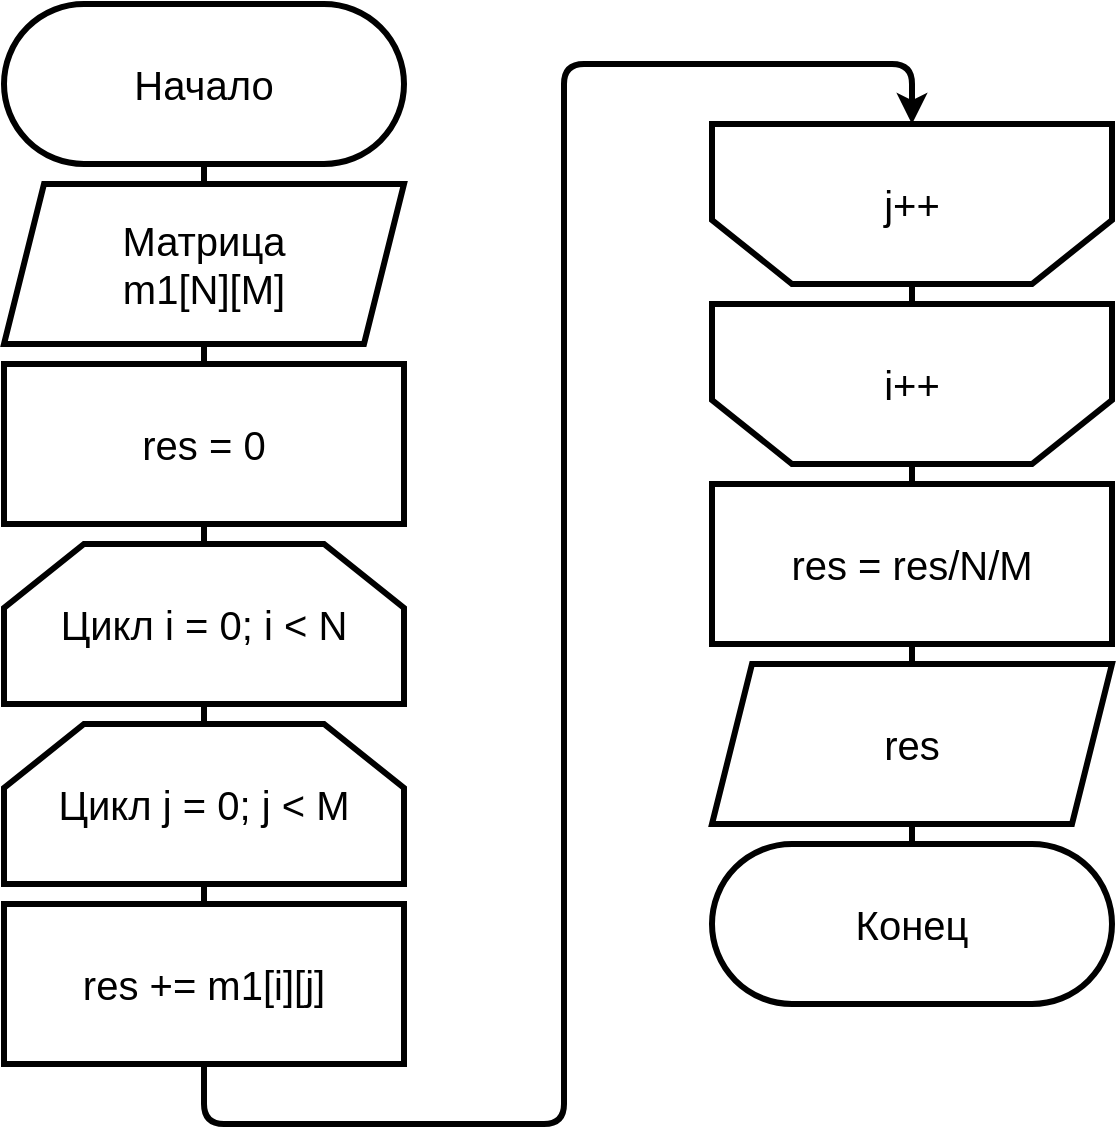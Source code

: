 <mxfile>
    <diagram name="PoslAv" id="7ulJbNX_yPvanoYfNX1G">
        <mxGraphModel dx="880" dy="627" grid="1" gridSize="10" guides="1" tooltips="1" connect="1" arrows="1" fold="1" page="1" pageScale="1" pageWidth="827" pageHeight="1169" math="0" shadow="0">
            <root>
                <mxCell id="kp6pLIjXGNNMmy_xKE_i-0"/>
                <mxCell id="kp6pLIjXGNNMmy_xKE_i-1" parent="kp6pLIjXGNNMmy_xKE_i-0"/>
                <mxCell id="kp6pLIjXGNNMmy_xKE_i-2" style="edgeStyle=none;html=1;exitX=0.5;exitY=1;exitDx=0;exitDy=0;entryX=0.5;entryY=0;entryDx=0;entryDy=0;strokeWidth=3;endArrow=none;endFill=0;" parent="kp6pLIjXGNNMmy_xKE_i-1" source="kp6pLIjXGNNMmy_xKE_i-3" target="kp6pLIjXGNNMmy_xKE_i-6" edge="1">
                    <mxGeometry relative="1" as="geometry"/>
                </mxCell>
                <mxCell id="kp6pLIjXGNNMmy_xKE_i-3" value="&lt;font style=&quot;font-size: 20px&quot;&gt;Начало&lt;/font&gt;" style="rounded=1;whiteSpace=wrap;html=1;strokeWidth=3;arcSize=50;" parent="kp6pLIjXGNNMmy_xKE_i-1" vertex="1">
                    <mxGeometry x="60" y="20" width="200" height="80" as="geometry"/>
                </mxCell>
                <mxCell id="kp6pLIjXGNNMmy_xKE_i-4" value="&lt;font style=&quot;font-size: 20px&quot;&gt;Конец&lt;/font&gt;" style="rounded=1;whiteSpace=wrap;html=1;strokeWidth=3;arcSize=50;" parent="kp6pLIjXGNNMmy_xKE_i-1" vertex="1">
                    <mxGeometry x="414" y="440" width="200" height="80" as="geometry"/>
                </mxCell>
                <mxCell id="kp6pLIjXGNNMmy_xKE_i-5" style="edgeStyle=none;html=1;exitX=0.5;exitY=1;exitDx=0;exitDy=0;endArrow=none;endFill=0;strokeWidth=3;" parent="kp6pLIjXGNNMmy_xKE_i-1" source="kp6pLIjXGNNMmy_xKE_i-6" edge="1">
                    <mxGeometry relative="1" as="geometry">
                        <mxPoint x="160" y="204" as="targetPoint"/>
                    </mxGeometry>
                </mxCell>
                <mxCell id="kp6pLIjXGNNMmy_xKE_i-6" value="&lt;span style=&quot;font-size: 20px&quot;&gt;Матрица&lt;br&gt;m1[N][M]&lt;/span&gt;" style="shape=parallelogram;perimeter=parallelogramPerimeter;whiteSpace=wrap;html=1;fixedSize=1;strokeWidth=3;" parent="kp6pLIjXGNNMmy_xKE_i-1" vertex="1">
                    <mxGeometry x="60" y="110" width="200" height="80" as="geometry"/>
                </mxCell>
                <mxCell id="0" style="edgeStyle=none;html=1;exitX=0.5;exitY=1;exitDx=0;exitDy=0;entryX=0.5;entryY=1;entryDx=0;entryDy=0;strokeWidth=3;" edge="1" parent="kp6pLIjXGNNMmy_xKE_i-1" source="kp6pLIjXGNNMmy_xKE_i-8" target="kp6pLIjXGNNMmy_xKE_i-20">
                    <mxGeometry relative="1" as="geometry">
                        <Array as="points">
                            <mxPoint x="160" y="580"/>
                            <mxPoint x="340" y="580"/>
                            <mxPoint x="340" y="50"/>
                            <mxPoint x="514" y="50"/>
                        </Array>
                    </mxGeometry>
                </mxCell>
                <mxCell id="kp6pLIjXGNNMmy_xKE_i-8" value="&lt;span style=&quot;font-size: 20px&quot;&gt;res += m1[i][j]&lt;/span&gt;" style="rounded=0;whiteSpace=wrap;html=1;strokeWidth=3;" parent="kp6pLIjXGNNMmy_xKE_i-1" vertex="1">
                    <mxGeometry x="60" y="470" width="200" height="80" as="geometry"/>
                </mxCell>
                <mxCell id="kp6pLIjXGNNMmy_xKE_i-9" style="edgeStyle=none;html=1;exitX=0.5;exitY=1;exitDx=0;exitDy=0;entryX=0.5;entryY=0;entryDx=0;entryDy=0;endArrow=none;endFill=0;strokeWidth=3;" parent="kp6pLIjXGNNMmy_xKE_i-1" source="kp6pLIjXGNNMmy_xKE_i-10" target="kp6pLIjXGNNMmy_xKE_i-11" edge="1">
                    <mxGeometry relative="1" as="geometry"/>
                </mxCell>
                <mxCell id="kp6pLIjXGNNMmy_xKE_i-10" value="&lt;font style=&quot;font-size: 20px&quot;&gt;Цикл i = 0; i &amp;lt; N&lt;br&gt;&lt;/font&gt;" style="shape=loopLimit;whiteSpace=wrap;html=1;strokeWidth=3;size=40;" parent="kp6pLIjXGNNMmy_xKE_i-1" vertex="1">
                    <mxGeometry x="60" y="290" width="200" height="80" as="geometry"/>
                </mxCell>
                <mxCell id="TJUim4rnF5PqVNzl-_YP-4" style="edgeStyle=none;html=1;exitX=0.5;exitY=1;exitDx=0;exitDy=0;entryX=0.5;entryY=0;entryDx=0;entryDy=0;endArrow=none;endFill=0;strokeWidth=3;" parent="kp6pLIjXGNNMmy_xKE_i-1" source="kp6pLIjXGNNMmy_xKE_i-11" target="kp6pLIjXGNNMmy_xKE_i-8" edge="1">
                    <mxGeometry relative="1" as="geometry"/>
                </mxCell>
                <mxCell id="kp6pLIjXGNNMmy_xKE_i-11" value="&lt;font style=&quot;font-size: 20px&quot;&gt;Цикл j = 0; j &amp;lt; M&lt;br&gt;&lt;/font&gt;" style="shape=loopLimit;whiteSpace=wrap;html=1;strokeWidth=3;size=40;" parent="kp6pLIjXGNNMmy_xKE_i-1" vertex="1">
                    <mxGeometry x="60" y="380" width="200" height="80" as="geometry"/>
                </mxCell>
                <mxCell id="kp6pLIjXGNNMmy_xKE_i-15" style="edgeStyle=none;html=1;exitX=0.5;exitY=1;exitDx=0;exitDy=0;entryX=0.5;entryY=0;entryDx=0;entryDy=0;endArrow=none;endFill=0;strokeWidth=3;" parent="kp6pLIjXGNNMmy_xKE_i-1" source="kp6pLIjXGNNMmy_xKE_i-16" target="kp6pLIjXGNNMmy_xKE_i-4" edge="1">
                    <mxGeometry relative="1" as="geometry"/>
                </mxCell>
                <mxCell id="kp6pLIjXGNNMmy_xKE_i-16" value="&lt;span style=&quot;font-size: 20px&quot;&gt;res&lt;/span&gt;" style="shape=parallelogram;perimeter=parallelogramPerimeter;whiteSpace=wrap;html=1;fixedSize=1;strokeWidth=3;" parent="kp6pLIjXGNNMmy_xKE_i-1" vertex="1">
                    <mxGeometry x="414" y="350" width="200" height="80" as="geometry"/>
                </mxCell>
                <mxCell id="kp6pLIjXGNNMmy_xKE_i-19" style="edgeStyle=none;html=1;exitX=0.5;exitY=0;exitDx=0;exitDy=0;entryX=0.5;entryY=1;entryDx=0;entryDy=0;endArrow=none;endFill=0;strokeWidth=3;" parent="kp6pLIjXGNNMmy_xKE_i-1" source="kp6pLIjXGNNMmy_xKE_i-20" target="kp6pLIjXGNNMmy_xKE_i-22" edge="1">
                    <mxGeometry relative="1" as="geometry"/>
                </mxCell>
                <mxCell id="kp6pLIjXGNNMmy_xKE_i-20" value="&lt;font style=&quot;font-size: 20px&quot;&gt;&lt;br&gt;&lt;/font&gt;" style="shape=loopLimit;whiteSpace=wrap;html=1;strokeWidth=3;size=40;rotation=-180;" parent="kp6pLIjXGNNMmy_xKE_i-1" vertex="1">
                    <mxGeometry x="414" y="80" width="200" height="80" as="geometry"/>
                </mxCell>
                <mxCell id="kp6pLIjXGNNMmy_xKE_i-21" style="edgeStyle=none;html=1;exitX=0.5;exitY=0;exitDx=0;exitDy=0;entryX=0.5;entryY=0;entryDx=0;entryDy=0;endArrow=none;endFill=0;strokeWidth=3;" parent="kp6pLIjXGNNMmy_xKE_i-1" source="kp6pLIjXGNNMmy_xKE_i-22" edge="1">
                    <mxGeometry relative="1" as="geometry">
                        <mxPoint x="514" y="260.0" as="targetPoint"/>
                    </mxGeometry>
                </mxCell>
                <mxCell id="kp6pLIjXGNNMmy_xKE_i-22" value="&lt;font style=&quot;font-size: 20px&quot;&gt;&lt;br&gt;&lt;/font&gt;" style="shape=loopLimit;whiteSpace=wrap;html=1;strokeWidth=3;size=40;rotation=-180;" parent="kp6pLIjXGNNMmy_xKE_i-1" vertex="1">
                    <mxGeometry x="414" y="170" width="200" height="80" as="geometry"/>
                </mxCell>
                <mxCell id="kp6pLIjXGNNMmy_xKE_i-23" value="&lt;font style=&quot;font-size: 20px&quot;&gt;i++&lt;/font&gt;" style="text;html=1;strokeColor=none;fillColor=none;align=center;verticalAlign=middle;whiteSpace=wrap;rounded=0;" parent="kp6pLIjXGNNMmy_xKE_i-1" vertex="1">
                    <mxGeometry x="494" y="200" width="40" height="20" as="geometry"/>
                </mxCell>
                <mxCell id="kp6pLIjXGNNMmy_xKE_i-24" value="&lt;font style=&quot;font-size: 20px&quot;&gt;j++&lt;/font&gt;" style="text;html=1;strokeColor=none;fillColor=none;align=center;verticalAlign=middle;whiteSpace=wrap;rounded=0;" parent="kp6pLIjXGNNMmy_xKE_i-1" vertex="1">
                    <mxGeometry x="494" y="110" width="40" height="20" as="geometry"/>
                </mxCell>
                <mxCell id="TJUim4rnF5PqVNzl-_YP-0" style="edgeStyle=none;html=1;exitX=0.5;exitY=1;exitDx=0;exitDy=0;entryX=0.5;entryY=0;entryDx=0;entryDy=0;strokeWidth=3;endArrow=none;endFill=0;" parent="kp6pLIjXGNNMmy_xKE_i-1" source="kp6pLIjXGNNMmy_xKE_i-26" target="kp6pLIjXGNNMmy_xKE_i-10" edge="1">
                    <mxGeometry relative="1" as="geometry"/>
                </mxCell>
                <mxCell id="kp6pLIjXGNNMmy_xKE_i-26" value="&lt;span style=&quot;font-size: 20px&quot;&gt;res = 0&lt;/span&gt;&lt;span style=&quot;color: rgba(0 , 0 , 0 , 0) ; font-family: monospace ; font-size: 0px&quot;&gt;%3CmxGraphModel%3E%3Croot%3E%3CmxCell%20id%3D%220%22%2F%3E%3CmxCell%20id%3D%221%22%20parent%3D%220%22%2F%3E%3CmxCell%20id%3D%222%22%20value%3D%22%26lt%3Bspan%20style%3D%26quot%3Bfont-size%3A%2020px%26quot%3B%26gt%3Bm3%5Bi%5D%5Bj%5D%20%2B%3D%20m1%5Bi%5D%5Bk%5D%20*%20m2%5Bk%5D%5Bj%5D%26lt%3B%2Fspan%26gt%3B%22%20style%3D%22rounded%3D0%3BwhiteSpace%3Dwrap%3Bhtml%3D1%3BstrokeWidth%3D3%3B%22%20vertex%3D%221%22%20parent%3D%221%22%3E%3CmxGeometry%20x%3D%2260%22%20y%3D%22570%22%20width%3D%22200%22%20height%3D%2280%22%20as%3D%22geometry%22%2F%3E%3C%2FmxCell%3E%3C%2Froot%3E%3C%2FmxGraphModel%3E&lt;/span&gt;" style="rounded=0;whiteSpace=wrap;html=1;strokeWidth=3;" parent="kp6pLIjXGNNMmy_xKE_i-1" vertex="1">
                    <mxGeometry x="60" y="200" width="200" height="80" as="geometry"/>
                </mxCell>
                <mxCell id="TJUim4rnF5PqVNzl-_YP-2" style="edgeStyle=none;html=1;exitX=0.5;exitY=1;exitDx=0;exitDy=0;entryX=0.5;entryY=0;entryDx=0;entryDy=0;endArrow=none;endFill=0;strokeWidth=3;" parent="kp6pLIjXGNNMmy_xKE_i-1" source="kp6pLIjXGNNMmy_xKE_i-28" target="kp6pLIjXGNNMmy_xKE_i-16" edge="1">
                    <mxGeometry relative="1" as="geometry"/>
                </mxCell>
                <mxCell id="kp6pLIjXGNNMmy_xKE_i-28" value="&lt;span style=&quot;font-size: 20px&quot;&gt;res = res/N/M&lt;br&gt;&lt;/span&gt;" style="rounded=0;whiteSpace=wrap;html=1;strokeWidth=3;" parent="kp6pLIjXGNNMmy_xKE_i-1" vertex="1">
                    <mxGeometry x="414" y="260" width="200" height="80" as="geometry"/>
                </mxCell>
            </root>
        </mxGraphModel>
    </diagram>
    <diagram name="ParColumnAv" id="aJwK8fN7AnW7ANnjVvPw">
        <mxGraphModel dx="880" dy="550" grid="1" gridSize="10" guides="1" tooltips="1" connect="1" arrows="1" fold="1" page="1" pageScale="1" pageWidth="827" pageHeight="1169" math="0" shadow="0">
            <root>
                <mxCell id="62P05UUWFhpsdptXCvsl-0"/>
                <mxCell id="62P05UUWFhpsdptXCvsl-1" parent="62P05UUWFhpsdptXCvsl-0"/>
                <mxCell id="62P05UUWFhpsdptXCvsl-2" style="edgeStyle=none;html=1;exitX=0.5;exitY=1;exitDx=0;exitDy=0;entryX=0.5;entryY=0;entryDx=0;entryDy=0;strokeWidth=3;endArrow=none;endFill=0;" parent="62P05UUWFhpsdptXCvsl-1" source="62P05UUWFhpsdptXCvsl-3" target="62P05UUWFhpsdptXCvsl-6" edge="1">
                    <mxGeometry relative="1" as="geometry"/>
                </mxCell>
                <mxCell id="62P05UUWFhpsdptXCvsl-3" value="&lt;font style=&quot;font-size: 20px&quot;&gt;Начало&lt;/font&gt;" style="rounded=1;whiteSpace=wrap;html=1;strokeWidth=3;arcSize=50;" parent="62P05UUWFhpsdptXCvsl-1" vertex="1">
                    <mxGeometry x="60" y="20" width="200" height="80" as="geometry"/>
                </mxCell>
                <mxCell id="62P05UUWFhpsdptXCvsl-4" value="&lt;font style=&quot;font-size: 20px&quot;&gt;Конец&lt;/font&gt;" style="rounded=1;whiteSpace=wrap;html=1;strokeWidth=3;arcSize=50;" parent="62P05UUWFhpsdptXCvsl-1" vertex="1">
                    <mxGeometry x="60" y="830" width="200" height="80" as="geometry"/>
                </mxCell>
                <mxCell id="62P05UUWFhpsdptXCvsl-5" style="edgeStyle=none;html=1;exitX=0.5;exitY=1;exitDx=0;exitDy=0;endArrow=none;endFill=0;strokeWidth=3;" parent="62P05UUWFhpsdptXCvsl-1" edge="1">
                    <mxGeometry relative="1" as="geometry">
                        <mxPoint x="160" y="294" as="targetPoint"/>
                        <mxPoint x="160" y="280" as="sourcePoint"/>
                    </mxGeometry>
                </mxCell>
                <mxCell id="sPDtVc05IrbILpi2CJ5n-0" style="edgeStyle=none;html=1;exitX=0.5;exitY=1;exitDx=0;exitDy=0;entryX=0.5;entryY=0;entryDx=0;entryDy=0;endArrow=none;endFill=0;strokeWidth=3;" parent="62P05UUWFhpsdptXCvsl-1" source="62P05UUWFhpsdptXCvsl-6" target="62P05UUWFhpsdptXCvsl-28" edge="1">
                    <mxGeometry relative="1" as="geometry"/>
                </mxCell>
                <mxCell id="62P05UUWFhpsdptXCvsl-6" value="&lt;span style=&quot;font-size: 20px&quot;&gt;Матрица&lt;br&gt;m1[N][M],&lt;br&gt;res&amp;nbsp;&lt;/span&gt;" style="shape=parallelogram;perimeter=parallelogramPerimeter;whiteSpace=wrap;html=1;fixedSize=1;strokeWidth=3;" parent="62P05UUWFhpsdptXCvsl-1" vertex="1">
                    <mxGeometry x="60" y="110" width="200" height="80" as="geometry"/>
                </mxCell>
                <mxCell id="62P05UUWFhpsdptXCvsl-8" value="&lt;span style=&quot;font-size: 20px&quot;&gt;cur_res += m1[i][j]&lt;/span&gt;" style="rounded=0;whiteSpace=wrap;html=1;strokeWidth=3;" parent="62P05UUWFhpsdptXCvsl-1" vertex="1">
                    <mxGeometry x="60" y="470" width="200" height="80" as="geometry"/>
                </mxCell>
                <mxCell id="62P05UUWFhpsdptXCvsl-9" style="edgeStyle=none;html=1;exitX=0.5;exitY=1;exitDx=0;exitDy=0;entryX=0.5;entryY=0;entryDx=0;entryDy=0;endArrow=none;endFill=0;strokeWidth=3;" parent="62P05UUWFhpsdptXCvsl-1" source="62P05UUWFhpsdptXCvsl-10" target="62P05UUWFhpsdptXCvsl-11" edge="1">
                    <mxGeometry relative="1" as="geometry"/>
                </mxCell>
                <mxCell id="62P05UUWFhpsdptXCvsl-10" value="&lt;font style=&quot;font-size: 20px&quot;&gt;Цикл i = 0; i &amp;lt; N&lt;br&gt;&lt;/font&gt;" style="shape=loopLimit;whiteSpace=wrap;html=1;strokeWidth=3;size=40;" parent="62P05UUWFhpsdptXCvsl-1" vertex="1">
                    <mxGeometry x="60" y="290" width="200" height="80" as="geometry"/>
                </mxCell>
                <mxCell id="Rkq38dT9dtr2Fqj9yy4j-0" style="edgeStyle=none;html=1;exitX=0.5;exitY=1;exitDx=0;exitDy=0;entryX=0.5;entryY=0;entryDx=0;entryDy=0;endArrow=none;endFill=0;strokeWidth=3;" parent="62P05UUWFhpsdptXCvsl-1" source="62P05UUWFhpsdptXCvsl-11" target="62P05UUWFhpsdptXCvsl-8" edge="1">
                    <mxGeometry relative="1" as="geometry"/>
                </mxCell>
                <mxCell id="62P05UUWFhpsdptXCvsl-11" value="&lt;font style=&quot;font-size: 20px&quot;&gt;Цикл j = 0; j &amp;lt; M&lt;br&gt;&lt;/font&gt;" style="shape=loopLimit;whiteSpace=wrap;html=1;strokeWidth=3;size=40;" parent="62P05UUWFhpsdptXCvsl-1" vertex="1">
                    <mxGeometry x="60" y="380" width="200" height="80" as="geometry"/>
                </mxCell>
                <mxCell id="62P05UUWFhpsdptXCvsl-15" style="edgeStyle=none;html=1;exitX=0.5;exitY=1;exitDx=0;exitDy=0;entryX=0.5;entryY=0;entryDx=0;entryDy=0;endArrow=none;endFill=0;strokeWidth=3;" parent="62P05UUWFhpsdptXCvsl-1" target="62P05UUWFhpsdptXCvsl-4" edge="1">
                    <mxGeometry relative="1" as="geometry">
                        <mxPoint x="160" y="820.0" as="sourcePoint"/>
                    </mxGeometry>
                </mxCell>
                <mxCell id="62P05UUWFhpsdptXCvsl-19" style="edgeStyle=none;html=1;exitX=0.5;exitY=0;exitDx=0;exitDy=0;entryX=0.5;entryY=1;entryDx=0;entryDy=0;endArrow=none;endFill=0;strokeWidth=3;" parent="62P05UUWFhpsdptXCvsl-1" source="62P05UUWFhpsdptXCvsl-21" target="62P05UUWFhpsdptXCvsl-23" edge="1">
                    <mxGeometry relative="1" as="geometry"/>
                </mxCell>
                <mxCell id="Rkq38dT9dtr2Fqj9yy4j-1" style="edgeStyle=none;html=1;exitX=0.5;exitY=1;exitDx=0;exitDy=0;endArrow=none;endFill=0;strokeWidth=3;" parent="62P05UUWFhpsdptXCvsl-1" source="62P05UUWFhpsdptXCvsl-21" target="62P05UUWFhpsdptXCvsl-8" edge="1">
                    <mxGeometry relative="1" as="geometry"/>
                </mxCell>
                <mxCell id="62P05UUWFhpsdptXCvsl-21" value="&lt;font style=&quot;font-size: 20px&quot;&gt;&lt;br&gt;&lt;/font&gt;" style="shape=loopLimit;whiteSpace=wrap;html=1;strokeWidth=3;size=40;rotation=-180;" parent="62P05UUWFhpsdptXCvsl-1" vertex="1">
                    <mxGeometry x="60" y="560" width="200" height="80" as="geometry"/>
                </mxCell>
                <mxCell id="62P05UUWFhpsdptXCvsl-23" value="&lt;font style=&quot;font-size: 20px&quot;&gt;&lt;br&gt;&lt;/font&gt;" style="shape=loopLimit;whiteSpace=wrap;html=1;strokeWidth=3;size=40;rotation=-180;" parent="62P05UUWFhpsdptXCvsl-1" vertex="1">
                    <mxGeometry x="60" y="650" width="200" height="80" as="geometry"/>
                </mxCell>
                <mxCell id="62P05UUWFhpsdptXCvsl-24" value="&lt;font style=&quot;font-size: 20px&quot;&gt;i++&lt;/font&gt;" style="text;html=1;strokeColor=none;fillColor=none;align=center;verticalAlign=middle;whiteSpace=wrap;rounded=0;" parent="62P05UUWFhpsdptXCvsl-1" vertex="1">
                    <mxGeometry x="140" y="680" width="40" height="20" as="geometry"/>
                </mxCell>
                <mxCell id="62P05UUWFhpsdptXCvsl-25" value="&lt;font style=&quot;font-size: 20px&quot;&gt;j+=threadCount&lt;/font&gt;" style="text;html=1;strokeColor=none;fillColor=none;align=center;verticalAlign=middle;whiteSpace=wrap;rounded=0;" parent="62P05UUWFhpsdptXCvsl-1" vertex="1">
                    <mxGeometry x="140" y="590" width="40" height="20" as="geometry"/>
                </mxCell>
                <mxCell id="62P05UUWFhpsdptXCvsl-28" value="&lt;span style=&quot;font-size: 20px&quot;&gt;cur_res = 0&lt;/span&gt;" style="rounded=0;whiteSpace=wrap;html=1;strokeWidth=3;" parent="62P05UUWFhpsdptXCvsl-1" vertex="1">
                    <mxGeometry x="60" y="200" width="200" height="80" as="geometry"/>
                </mxCell>
                <mxCell id="FOU1sgOD0J-dWotTVRt4-5" style="edgeStyle=none;jumpStyle=none;jumpSize=3;html=1;exitX=0.5;exitY=0;exitDx=0;exitDy=0;entryX=0.5;entryY=0;entryDx=0;entryDy=0;endArrow=none;endFill=0;startSize=7;endSize=7;sourcePerimeterSpacing=22;targetPerimeterSpacing=23;strokeWidth=3;" parent="62P05UUWFhpsdptXCvsl-1" source="62P05UUWFhpsdptXCvsl-29" target="62P05UUWFhpsdptXCvsl-23" edge="1">
                    <mxGeometry relative="1" as="geometry"/>
                </mxCell>
                <mxCell id="62P05UUWFhpsdptXCvsl-29" value="&lt;span style=&quot;font-size: 20px&quot;&gt;res += cur_res&lt;/span&gt;" style="rounded=0;whiteSpace=wrap;html=1;strokeWidth=3;" parent="62P05UUWFhpsdptXCvsl-1" vertex="1">
                    <mxGeometry x="60" y="740" width="200" height="80" as="geometry"/>
                </mxCell>
                <mxCell id="FOU1sgOD0J-dWotTVRt4-0" value="" style="endArrow=none;dashed=1;html=1;strokeWidth=1;startSize=7;endSize=7;sourcePerimeterSpacing=22;targetPerimeterSpacing=23;jumpStyle=none;jumpSize=3;exitX=1;exitY=0.5;exitDx=0;exitDy=0;entryX=0;entryY=0.5;entryDx=0;entryDy=0;entryPerimeter=0;" parent="62P05UUWFhpsdptXCvsl-1" target="FOU1sgOD0J-dWotTVRt4-1" edge="1">
                    <mxGeometry width="50" height="50" relative="1" as="geometry">
                        <mxPoint x="260.0" y="780" as="sourcePoint"/>
                        <mxPoint x="360" y="780" as="targetPoint"/>
                    </mxGeometry>
                </mxCell>
                <mxCell id="FOU1sgOD0J-dWotTVRt4-1" value="" style="strokeWidth=2;html=1;shape=mxgraph.flowchart.annotation_2;align=left;labelPosition=right;pointerEvents=1;" parent="62P05UUWFhpsdptXCvsl-1" vertex="1">
                    <mxGeometry x="290" y="760" width="30" height="40" as="geometry"/>
                </mxCell>
                <mxCell id="FOU1sgOD0J-dWotTVRt4-2" value="&lt;font style=&quot;font-size: 20px&quot;&gt;Критическая зона&lt;/font&gt;" style="text;html=1;strokeColor=none;fillColor=none;align=left;verticalAlign=middle;whiteSpace=wrap;rounded=0;" parent="62P05UUWFhpsdptXCvsl-1" vertex="1">
                    <mxGeometry x="310" y="770" width="180" height="20" as="geometry"/>
                </mxCell>
            </root>
        </mxGraphModel>
    </diagram>
    <diagram name="ParRowAv" id="RTrfxSyISqFgWx7ZmFZz">
        <mxGraphModel dx="880" dy="550" grid="1" gridSize="10" guides="1" tooltips="1" connect="1" arrows="1" fold="1" page="1" pageScale="1" pageWidth="827" pageHeight="1169" math="0" shadow="0">
            <root>
                <mxCell id="thYo85VEWS5CELLobhXE-0"/>
                <mxCell id="thYo85VEWS5CELLobhXE-1" parent="thYo85VEWS5CELLobhXE-0"/>
                <mxCell id="thYo85VEWS5CELLobhXE-2" style="edgeStyle=none;html=1;exitX=0.5;exitY=1;exitDx=0;exitDy=0;entryX=0.5;entryY=0;entryDx=0;entryDy=0;strokeWidth=3;endArrow=none;endFill=0;" parent="thYo85VEWS5CELLobhXE-1" source="thYo85VEWS5CELLobhXE-3" edge="1">
                    <mxGeometry relative="1" as="geometry">
                        <mxPoint x="160" y="110" as="targetPoint"/>
                    </mxGeometry>
                </mxCell>
                <mxCell id="thYo85VEWS5CELLobhXE-3" value="&lt;font style=&quot;font-size: 20px&quot;&gt;Начало&lt;/font&gt;" style="rounded=1;whiteSpace=wrap;html=1;strokeWidth=3;arcSize=50;" parent="thYo85VEWS5CELLobhXE-1" vertex="1">
                    <mxGeometry x="60" y="20" width="200" height="80" as="geometry"/>
                </mxCell>
                <mxCell id="thYo85VEWS5CELLobhXE-4" value="&lt;font style=&quot;font-size: 20px&quot;&gt;Конец&lt;/font&gt;" style="rounded=1;whiteSpace=wrap;html=1;strokeWidth=3;arcSize=50;" parent="thYo85VEWS5CELLobhXE-1" vertex="1">
                    <mxGeometry x="60" y="830" width="200" height="80" as="geometry"/>
                </mxCell>
                <mxCell id="thYo85VEWS5CELLobhXE-5" style="edgeStyle=none;html=1;exitX=0.5;exitY=1;exitDx=0;exitDy=0;endArrow=none;endFill=0;strokeWidth=3;" parent="thYo85VEWS5CELLobhXE-1" edge="1">
                    <mxGeometry relative="1" as="geometry">
                        <mxPoint x="160" y="294" as="targetPoint"/>
                        <mxPoint x="160" y="280" as="sourcePoint"/>
                    </mxGeometry>
                </mxCell>
                <mxCell id="thYo85VEWS5CELLobhXE-8" value="&lt;span style=&quot;font-size: 20px&quot;&gt;cur_res += m1[i][j]&lt;/span&gt;" style="rounded=0;whiteSpace=wrap;html=1;strokeWidth=3;" parent="thYo85VEWS5CELLobhXE-1" vertex="1">
                    <mxGeometry x="60" y="470" width="200" height="80" as="geometry"/>
                </mxCell>
                <mxCell id="thYo85VEWS5CELLobhXE-9" style="edgeStyle=none;html=1;exitX=0.5;exitY=1;exitDx=0;exitDy=0;entryX=0.5;entryY=0;entryDx=0;entryDy=0;endArrow=none;endFill=0;strokeWidth=3;" parent="thYo85VEWS5CELLobhXE-1" source="thYo85VEWS5CELLobhXE-10" target="thYo85VEWS5CELLobhXE-11" edge="1">
                    <mxGeometry relative="1" as="geometry"/>
                </mxCell>
                <mxCell id="thYo85VEWS5CELLobhXE-10" value="&lt;font style=&quot;font-size: 20px&quot;&gt;Цикл i = 0; i &amp;lt; L&lt;br&gt;&lt;/font&gt;" style="shape=loopLimit;whiteSpace=wrap;html=1;strokeWidth=3;size=40;" parent="thYo85VEWS5CELLobhXE-1" vertex="1">
                    <mxGeometry x="60" y="290" width="200" height="80" as="geometry"/>
                </mxCell>
                <mxCell id="thYo85VEWS5CELLobhXE-11" value="&lt;font style=&quot;font-size: 20px&quot;&gt;Цикл j = 0; j &amp;lt; M&lt;br&gt;&lt;/font&gt;" style="shape=loopLimit;whiteSpace=wrap;html=1;strokeWidth=3;size=40;" parent="thYo85VEWS5CELLobhXE-1" vertex="1">
                    <mxGeometry x="60" y="380" width="200" height="80" as="geometry"/>
                </mxCell>
                <mxCell id="thYo85VEWS5CELLobhXE-19" style="edgeStyle=none;html=1;exitX=0.5;exitY=0;exitDx=0;exitDy=0;entryX=0.5;entryY=1;entryDx=0;entryDy=0;endArrow=none;endFill=0;strokeWidth=3;" parent="thYo85VEWS5CELLobhXE-1" source="thYo85VEWS5CELLobhXE-20" target="thYo85VEWS5CELLobhXE-22" edge="1">
                    <mxGeometry relative="1" as="geometry"/>
                </mxCell>
                <mxCell id="thYo85VEWS5CELLobhXE-20" value="&lt;font style=&quot;font-size: 20px&quot;&gt;&lt;br&gt;&lt;/font&gt;" style="shape=loopLimit;whiteSpace=wrap;html=1;strokeWidth=3;size=40;rotation=-180;" parent="thYo85VEWS5CELLobhXE-1" vertex="1">
                    <mxGeometry x="60" y="560" width="200" height="80" as="geometry"/>
                </mxCell>
                <mxCell id="thYo85VEWS5CELLobhXE-21" style="edgeStyle=none;html=1;exitX=0.5;exitY=0;exitDx=0;exitDy=0;entryX=0.5;entryY=0;entryDx=0;entryDy=0;endArrow=none;endFill=0;strokeWidth=3;" parent="thYo85VEWS5CELLobhXE-1" source="thYo85VEWS5CELLobhXE-22" edge="1">
                    <mxGeometry relative="1" as="geometry">
                        <mxPoint x="160" y="740.0" as="targetPoint"/>
                    </mxGeometry>
                </mxCell>
                <mxCell id="thYo85VEWS5CELLobhXE-22" value="&lt;font style=&quot;font-size: 20px&quot;&gt;&lt;br&gt;&lt;/font&gt;" style="shape=loopLimit;whiteSpace=wrap;html=1;strokeWidth=3;size=40;rotation=-180;" parent="thYo85VEWS5CELLobhXE-1" vertex="1">
                    <mxGeometry x="60" y="650" width="200" height="80" as="geometry"/>
                </mxCell>
                <mxCell id="thYo85VEWS5CELLobhXE-23" value="&lt;font style=&quot;font-size: 20px&quot;&gt;i+=threadCount&lt;/font&gt;" style="text;html=1;strokeColor=none;fillColor=none;align=center;verticalAlign=middle;whiteSpace=wrap;rounded=0;" parent="thYo85VEWS5CELLobhXE-1" vertex="1">
                    <mxGeometry x="140" y="680" width="40" height="20" as="geometry"/>
                </mxCell>
                <mxCell id="thYo85VEWS5CELLobhXE-24" value="&lt;font style=&quot;font-size: 20px&quot;&gt;j++&lt;/font&gt;" style="text;html=1;strokeColor=none;fillColor=none;align=center;verticalAlign=middle;whiteSpace=wrap;rounded=0;" parent="thYo85VEWS5CELLobhXE-1" vertex="1">
                    <mxGeometry x="140" y="590" width="40" height="20" as="geometry"/>
                </mxCell>
                <mxCell id="thYo85VEWS5CELLobhXE-26" value="&lt;span style=&quot;font-size: 20px&quot;&gt;cur_res = 0&lt;/span&gt;&lt;span style=&quot;color: rgba(0 , 0 , 0 , 0) ; font-family: monospace ; font-size: 0px&quot;&gt;%3CmxGraphModel%3E%3Croot%3E%3CmxCell%20id%3D%220%22%2F%3E%3CmxCell%20id%3D%221%22%20parent%3D%220%22%2F%3E%3CmxCell%20id%3D%222%22%20value%3D%22%26lt%3Bspan%20style%3D%26quot%3Bfont-size%3A%2020px%26quot%3B%26gt%3Bm3%5Bi%5D%5Bj%5D%20%2B%3D%20m1%5Bi%5D%5Bk%5D%20*%20m2%5Bk%5D%5Bj%5D%26lt%3B%2Fspan%26gt%3B%22%20style%3D%22rounded%3D0%3BwhiteSpace%3Dwrap%3Bhtml%3D1%3BstrokeWidth%3D3%3B%22%20vertex%3D%221%22%20parent%3D%221%22%3E%3CmxGeometry%20x%3D%2260%22%20y%3D%22570%22%20width%3D%22200%22%20height%3D%2280%22%20as%3D%22geometry%22%2F%3E%3C%2FmxCell%3E%3C%2Froot%3E%3C%2FmxGraphModel%3E&lt;/span&gt;" style="rounded=0;whiteSpace=wrap;html=1;strokeWidth=3;" parent="thYo85VEWS5CELLobhXE-1" vertex="1">
                    <mxGeometry x="60" y="200" width="200" height="80" as="geometry"/>
                </mxCell>
                <mxCell id="dpWUr-S7LLkNx7hrVoXZ-2" style="edgeStyle=none;jumpStyle=none;jumpSize=3;html=1;exitX=0.5;exitY=1;exitDx=0;exitDy=0;entryX=0.5;entryY=0;entryDx=0;entryDy=0;endArrow=none;endFill=0;startSize=7;endSize=7;sourcePerimeterSpacing=22;targetPerimeterSpacing=23;strokeWidth=3;" parent="thYo85VEWS5CELLobhXE-1" source="thYo85VEWS5CELLobhXE-28" target="thYo85VEWS5CELLobhXE-4" edge="1">
                    <mxGeometry relative="1" as="geometry"/>
                </mxCell>
                <mxCell id="thYo85VEWS5CELLobhXE-28" value="&lt;span style=&quot;font-size: 20px&quot;&gt;res = cur_res&lt;br&gt;&lt;/span&gt;" style="rounded=0;whiteSpace=wrap;html=1;strokeWidth=3;" parent="thYo85VEWS5CELLobhXE-1" vertex="1">
                    <mxGeometry x="60" y="740" width="200" height="80" as="geometry"/>
                </mxCell>
                <mxCell id="B26QnBkvLnxws75I2Lyx-0" value="" style="endArrow=none;dashed=1;html=1;strokeWidth=1;startSize=7;endSize=7;sourcePerimeterSpacing=22;targetPerimeterSpacing=23;jumpStyle=none;jumpSize=3;exitX=1;exitY=0.5;exitDx=0;exitDy=0;entryX=0;entryY=0.5;entryDx=0;entryDy=0;entryPerimeter=0;" parent="thYo85VEWS5CELLobhXE-1" target="B26QnBkvLnxws75I2Lyx-1" edge="1">
                    <mxGeometry width="50" height="50" relative="1" as="geometry">
                        <mxPoint x="260.0" y="780" as="sourcePoint"/>
                        <mxPoint x="360" y="780" as="targetPoint"/>
                    </mxGeometry>
                </mxCell>
                <mxCell id="B26QnBkvLnxws75I2Lyx-1" value="" style="strokeWidth=2;html=1;shape=mxgraph.flowchart.annotation_2;align=left;labelPosition=right;pointerEvents=1;" parent="thYo85VEWS5CELLobhXE-1" vertex="1">
                    <mxGeometry x="290" y="760" width="30" height="40" as="geometry"/>
                </mxCell>
                <mxCell id="B26QnBkvLnxws75I2Lyx-2" value="&lt;font style=&quot;font-size: 20px&quot;&gt;Критическая зона&lt;/font&gt;" style="text;html=1;strokeColor=none;fillColor=none;align=left;verticalAlign=middle;whiteSpace=wrap;rounded=0;" parent="thYo85VEWS5CELLobhXE-1" vertex="1">
                    <mxGeometry x="310" y="770" width="180" height="20" as="geometry"/>
                </mxCell>
                <mxCell id="dpWUr-S7LLkNx7hrVoXZ-1" style="edgeStyle=none;jumpStyle=none;jumpSize=3;html=1;exitX=0.5;exitY=1;exitDx=0;exitDy=0;entryX=0.5;entryY=0;entryDx=0;entryDy=0;endArrow=none;endFill=0;startSize=7;endSize=7;sourcePerimeterSpacing=22;targetPerimeterSpacing=23;strokeWidth=3;" parent="thYo85VEWS5CELLobhXE-1" source="dpWUr-S7LLkNx7hrVoXZ-0" target="thYo85VEWS5CELLobhXE-26" edge="1">
                    <mxGeometry relative="1" as="geometry"/>
                </mxCell>
                <mxCell id="dpWUr-S7LLkNx7hrVoXZ-0" value="&lt;span style=&quot;font-size: 20px&quot;&gt;Матрица&lt;br&gt;m1[N][M],&lt;br&gt;res&amp;nbsp;&lt;/span&gt;" style="shape=parallelogram;perimeter=parallelogramPerimeter;whiteSpace=wrap;html=1;fixedSize=1;strokeWidth=3;" parent="thYo85VEWS5CELLobhXE-1" vertex="1">
                    <mxGeometry x="60" y="110" width="200" height="80" as="geometry"/>
                </mxCell>
            </root>
        </mxGraphModel>
    </diagram>
    <diagram id="xEq6w4u1K7zsLobXVGkN" name="ThreadControl">
        <mxGraphModel dx="880" dy="550" grid="1" gridSize="10" guides="1" tooltips="1" connect="1" arrows="1" fold="1" page="1" pageScale="1" pageWidth="827" pageHeight="1169" math="0" shadow="0">
            <root>
                <mxCell id="GLVCYkHG2MnorKtBM8Yh-0"/>
                <mxCell id="GLVCYkHG2MnorKtBM8Yh-1" parent="GLVCYkHG2MnorKtBM8Yh-0"/>
                <mxCell id="pMpt96IlAAIo_98uOco5-8" style="edgeStyle=none;jumpStyle=none;jumpSize=3;html=1;exitX=0.5;exitY=1;exitDx=0;exitDy=0;entryX=0.5;entryY=0;entryDx=0;entryDy=0;endArrow=none;endFill=0;startSize=7;endSize=7;sourcePerimeterSpacing=22;targetPerimeterSpacing=23;strokeWidth=3;" parent="GLVCYkHG2MnorKtBM8Yh-1" source="Ba-39nwSpqVm96Ey2c_k-1" target="pMpt96IlAAIo_98uOco5-4" edge="1">
                    <mxGeometry relative="1" as="geometry"/>
                </mxCell>
                <mxCell id="Ba-39nwSpqVm96Ey2c_k-1" value="&lt;font style=&quot;font-size: 20px&quot;&gt;Начало&lt;/font&gt;" style="rounded=1;whiteSpace=wrap;html=1;strokeWidth=3;arcSize=50;" parent="GLVCYkHG2MnorKtBM8Yh-1" vertex="1">
                    <mxGeometry x="60" y="20" width="200" height="80" as="geometry"/>
                </mxCell>
                <mxCell id="Ba-39nwSpqVm96Ey2c_k-2" value="&lt;font style=&quot;font-size: 20px&quot;&gt;Конец&lt;/font&gt;" style="rounded=1;whiteSpace=wrap;html=1;strokeWidth=3;arcSize=50;" parent="GLVCYkHG2MnorKtBM8Yh-1" vertex="1">
                    <mxGeometry x="60" y="970" width="200" height="80" as="geometry"/>
                </mxCell>
                <mxCell id="pMpt96IlAAIo_98uOco5-10" style="edgeStyle=none;jumpStyle=none;jumpSize=3;html=1;exitX=0.5;exitY=1;exitDx=0;exitDy=0;entryX=0.5;entryY=0;entryDx=0;entryDy=0;endArrow=none;endFill=0;startSize=7;endSize=7;sourcePerimeterSpacing=22;targetPerimeterSpacing=23;strokeWidth=3;" parent="GLVCYkHG2MnorKtBM8Yh-1" target="pMpt96IlAAIo_98uOco5-5" edge="1">
                    <mxGeometry relative="1" as="geometry">
                        <mxPoint x="160" y="280" as="sourcePoint"/>
                    </mxGeometry>
                </mxCell>
                <mxCell id="pMpt96IlAAIo_98uOco5-1" style="edgeStyle=none;jumpStyle=none;jumpSize=3;html=1;exitX=0.5;exitY=1;exitDx=0;exitDy=0;entryX=0.5;entryY=0;entryDx=0;entryDy=0;endArrow=none;endFill=0;startSize=7;endSize=7;sourcePerimeterSpacing=22;targetPerimeterSpacing=23;strokeWidth=3;" parent="GLVCYkHG2MnorKtBM8Yh-1" source="Ba-39nwSpqVm96Ey2c_k-6" target="Ba-39nwSpqVm96Ey2c_k-24" edge="1">
                    <mxGeometry relative="1" as="geometry"/>
                </mxCell>
                <mxCell id="Ba-39nwSpqVm96Ey2c_k-6" value="&lt;span style=&quot;font-size: 20px&quot;&gt;th = поток&lt;/span&gt;" style="rounded=0;whiteSpace=wrap;html=1;strokeWidth=3;" parent="GLVCYkHG2MnorKtBM8Yh-1" vertex="1">
                    <mxGeometry x="60" y="470" width="200" height="80" as="geometry"/>
                </mxCell>
                <mxCell id="pMpt96IlAAIo_98uOco5-0" style="edgeStyle=none;jumpStyle=none;jumpSize=3;html=1;exitX=0.5;exitY=1;exitDx=0;exitDy=0;entryX=0.5;entryY=0;entryDx=0;entryDy=0;endArrow=none;endFill=0;startSize=7;endSize=7;sourcePerimeterSpacing=22;targetPerimeterSpacing=23;strokeWidth=3;" parent="GLVCYkHG2MnorKtBM8Yh-1" source="Ba-39nwSpqVm96Ey2c_k-8" target="Ba-39nwSpqVm96Ey2c_k-6" edge="1">
                    <mxGeometry relative="1" as="geometry"/>
                </mxCell>
                <mxCell id="pMpt96IlAAIo_98uOco5-11" style="edgeStyle=none;jumpStyle=none;jumpSize=3;html=1;exitX=0.5;exitY=0;exitDx=0;exitDy=0;entryX=0.5;entryY=1;entryDx=0;entryDy=0;endArrow=none;endFill=0;startSize=7;endSize=7;sourcePerimeterSpacing=22;targetPerimeterSpacing=23;strokeWidth=3;" parent="GLVCYkHG2MnorKtBM8Yh-1" source="Ba-39nwSpqVm96Ey2c_k-8" target="pMpt96IlAAIo_98uOco5-5" edge="1">
                    <mxGeometry relative="1" as="geometry"/>
                </mxCell>
                <mxCell id="Ba-39nwSpqVm96Ey2c_k-8" value="&lt;font style=&quot;font-size: 20px&quot;&gt;Цикл i = 0; i &amp;lt; N&lt;br&gt;&lt;/font&gt;" style="shape=loopLimit;whiteSpace=wrap;html=1;strokeWidth=3;size=40;" parent="GLVCYkHG2MnorKtBM8Yh-1" vertex="1">
                    <mxGeometry x="60" y="380" width="200" height="80" as="geometry"/>
                </mxCell>
                <mxCell id="Ba-39nwSpqVm96Ey2c_k-28" style="edgeStyle=none;html=1;exitX=0.5;exitY=0;exitDx=0;exitDy=0;endArrow=none;endFill=0;strokeWidth=3;" parent="GLVCYkHG2MnorKtBM8Yh-1" source="Ba-39nwSpqVm96Ey2c_k-20" edge="1">
                    <mxGeometry relative="1" as="geometry">
                        <mxPoint x="160" y="880" as="targetPoint"/>
                    </mxGeometry>
                </mxCell>
                <mxCell id="Ba-39nwSpqVm96Ey2c_k-20" value="&lt;font style=&quot;font-size: 20px&quot;&gt;&lt;br&gt;&lt;/font&gt;" style="shape=loopLimit;whiteSpace=wrap;html=1;strokeWidth=3;size=40;rotation=-180;" parent="GLVCYkHG2MnorKtBM8Yh-1" vertex="1">
                    <mxGeometry x="60" y="740" width="200" height="80" as="geometry"/>
                </mxCell>
                <mxCell id="Ba-39nwSpqVm96Ey2c_k-21" value="&lt;font style=&quot;font-size: 20px&quot;&gt;i++&lt;/font&gt;" style="text;html=1;strokeColor=none;fillColor=none;align=center;verticalAlign=middle;whiteSpace=wrap;rounded=0;" parent="GLVCYkHG2MnorKtBM8Yh-1" vertex="1">
                    <mxGeometry x="140" y="770" width="40" height="20" as="geometry"/>
                </mxCell>
                <mxCell id="pMpt96IlAAIo_98uOco5-2" style="edgeStyle=none;jumpStyle=none;jumpSize=3;html=1;exitX=0.5;exitY=1;exitDx=0;exitDy=0;entryX=0.5;entryY=0;entryDx=0;entryDy=0;endArrow=none;endFill=0;startSize=7;endSize=7;sourcePerimeterSpacing=22;targetPerimeterSpacing=23;strokeWidth=3;" parent="GLVCYkHG2MnorKtBM8Yh-1" source="Ba-39nwSpqVm96Ey2c_k-24" target="Ba-39nwSpqVm96Ey2c_k-25" edge="1">
                    <mxGeometry relative="1" as="geometry"/>
                </mxCell>
                <mxCell id="Ba-39nwSpqVm96Ey2c_k-24" value="&lt;span style=&quot;font-size: 20px&quot;&gt;Запустить th&lt;/span&gt;" style="rounded=0;whiteSpace=wrap;html=1;strokeWidth=3;" parent="GLVCYkHG2MnorKtBM8Yh-1" vertex="1">
                    <mxGeometry x="60" y="560" width="200" height="80" as="geometry"/>
                </mxCell>
                <mxCell id="pMpt96IlAAIo_98uOco5-3" style="edgeStyle=none;jumpStyle=none;jumpSize=3;html=1;exitX=0.5;exitY=1;exitDx=0;exitDy=0;entryX=0.5;entryY=1;entryDx=0;entryDy=0;endArrow=none;endFill=0;startSize=7;endSize=7;sourcePerimeterSpacing=22;targetPerimeterSpacing=23;strokeWidth=3;" parent="GLVCYkHG2MnorKtBM8Yh-1" source="Ba-39nwSpqVm96Ey2c_k-25" target="Ba-39nwSpqVm96Ey2c_k-20" edge="1">
                    <mxGeometry relative="1" as="geometry"/>
                </mxCell>
                <mxCell id="Ba-39nwSpqVm96Ey2c_k-25" value="&lt;span style=&quot;font-size: 20px&quot;&gt;tharr[i] = th&lt;/span&gt;" style="rounded=0;whiteSpace=wrap;html=1;strokeWidth=3;" parent="GLVCYkHG2MnorKtBM8Yh-1" vertex="1">
                    <mxGeometry x="60" y="650" width="200" height="80" as="geometry"/>
                </mxCell>
                <mxCell id="Ba-39nwSpqVm96Ey2c_k-26" value="" style="endArrow=none;html=1;strokeWidth=3;" parent="GLVCYkHG2MnorKtBM8Yh-1" edge="1">
                    <mxGeometry width="50" height="50" relative="1" as="geometry">
                        <mxPoint x="60" y="840" as="sourcePoint"/>
                        <mxPoint x="260" y="840" as="targetPoint"/>
                    </mxGeometry>
                </mxCell>
                <mxCell id="Ba-39nwSpqVm96Ey2c_k-27" value="" style="endArrow=none;html=1;strokeWidth=3;" parent="GLVCYkHG2MnorKtBM8Yh-1" edge="1">
                    <mxGeometry width="50" height="50" relative="1" as="geometry">
                        <mxPoint x="60" y="860" as="sourcePoint"/>
                        <mxPoint x="260" y="860" as="targetPoint"/>
                    </mxGeometry>
                </mxCell>
                <mxCell id="Ba-39nwSpqVm96Ey2c_k-29" value="" style="strokeWidth=3;html=1;shape=mxgraph.flowchart.annotation_2;align=left;labelPosition=right;pointerEvents=1;" parent="GLVCYkHG2MnorKtBM8Yh-1" vertex="1">
                    <mxGeometry x="330" y="800" width="50" height="100" as="geometry"/>
                </mxCell>
                <mxCell id="Ba-39nwSpqVm96Ey2c_k-30" value="" style="endArrow=none;dashed=1;html=1;strokeWidth=3;entryX=0;entryY=0.5;entryDx=0;entryDy=0;entryPerimeter=0;" parent="GLVCYkHG2MnorKtBM8Yh-1" target="Ba-39nwSpqVm96Ey2c_k-29" edge="1">
                    <mxGeometry width="50" height="50" relative="1" as="geometry">
                        <mxPoint x="240" y="850" as="sourcePoint"/>
                        <mxPoint x="270" y="720" as="targetPoint"/>
                    </mxGeometry>
                </mxCell>
                <mxCell id="Ba-39nwSpqVm96Ey2c_k-31" value="&lt;span style=&quot;font-size: 20px&quot;&gt;Ожидание завершения всех потоков&lt;/span&gt;" style="text;html=1;strokeColor=none;fillColor=none;align=left;verticalAlign=middle;whiteSpace=wrap;rounded=0;" parent="GLVCYkHG2MnorKtBM8Yh-1" vertex="1">
                    <mxGeometry x="360" y="810" width="130" height="80" as="geometry"/>
                </mxCell>
                <mxCell id="pMpt96IlAAIo_98uOco5-9" style="edgeStyle=none;jumpStyle=none;jumpSize=3;html=1;exitX=0.5;exitY=1;exitDx=0;exitDy=0;entryX=0.5;entryY=0;entryDx=0;entryDy=0;endArrow=none;endFill=0;startSize=7;endSize=7;sourcePerimeterSpacing=22;targetPerimeterSpacing=23;strokeWidth=3;" parent="GLVCYkHG2MnorKtBM8Yh-1" source="pMpt96IlAAIo_98uOco5-4" edge="1">
                    <mxGeometry relative="1" as="geometry">
                        <mxPoint x="160" y="200" as="targetPoint"/>
                    </mxGeometry>
                </mxCell>
                <mxCell id="pMpt96IlAAIo_98uOco5-4" value="&lt;span style=&quot;font-size: 20px&quot;&gt;Матрица m1[N][M]&lt;/span&gt;" style="shape=parallelogram;perimeter=parallelogramPerimeter;whiteSpace=wrap;html=1;fixedSize=1;strokeWidth=3;" parent="GLVCYkHG2MnorKtBM8Yh-1" vertex="1">
                    <mxGeometry x="60" y="110" width="200" height="80" as="geometry"/>
                </mxCell>
                <mxCell id="pMpt96IlAAIo_98uOco5-5" value="&lt;span style=&quot;font-size: 20px&quot;&gt;res = 0&lt;/span&gt;" style="rounded=0;whiteSpace=wrap;html=1;strokeWidth=3;" parent="GLVCYkHG2MnorKtBM8Yh-1" vertex="1">
                    <mxGeometry x="60" y="290" width="200" height="80" as="geometry"/>
                </mxCell>
                <mxCell id="pMpt96IlAAIo_98uOco5-7" style="edgeStyle=none;jumpStyle=none;jumpSize=3;html=1;exitX=0.5;exitY=1;exitDx=0;exitDy=0;entryX=0.5;entryY=0;entryDx=0;entryDy=0;endArrow=none;endFill=0;startSize=7;endSize=7;sourcePerimeterSpacing=22;targetPerimeterSpacing=23;strokeWidth=3;" parent="GLVCYkHG2MnorKtBM8Yh-1" source="pMpt96IlAAIo_98uOco5-6" target="Ba-39nwSpqVm96Ey2c_k-2" edge="1">
                    <mxGeometry relative="1" as="geometry"/>
                </mxCell>
                <mxCell id="pMpt96IlAAIo_98uOco5-6" value="&lt;span style=&quot;font-size: 20px&quot;&gt;res = res/N/M&lt;/span&gt;" style="rounded=0;whiteSpace=wrap;html=1;strokeWidth=3;" parent="GLVCYkHG2MnorKtBM8Yh-1" vertex="1">
                    <mxGeometry x="60" y="880" width="200" height="80" as="geometry"/>
                </mxCell>
                <mxCell id="pMpt96IlAAIo_98uOco5-12" value="&lt;span style=&quot;font-size: 20px&quot;&gt;Создание массива потоков tharr[N]&lt;/span&gt;" style="rounded=0;whiteSpace=wrap;html=1;strokeWidth=3;" parent="GLVCYkHG2MnorKtBM8Yh-1" vertex="1">
                    <mxGeometry x="60" y="200" width="200" height="80" as="geometry"/>
                </mxCell>
            </root>
        </mxGraphModel>
    </diagram>
    <diagram name="ParColumnMul" id="5nxzTIN-J9WPzXTLtSAA">
        <mxGraphModel dx="880" dy="550" grid="1" gridSize="10" guides="1" tooltips="1" connect="1" arrows="1" fold="1" page="1" pageScale="1" pageWidth="827" pageHeight="1169" math="0" shadow="0">
            <root>
                <mxCell id="7WgggmiHEFrc-UzBTljv-0"/>
                <mxCell id="7WgggmiHEFrc-UzBTljv-1" parent="7WgggmiHEFrc-UzBTljv-0"/>
                <mxCell id="7WgggmiHEFrc-UzBTljv-2" style="edgeStyle=none;html=1;exitX=0.5;exitY=1;exitDx=0;exitDy=0;entryX=0.5;entryY=0;entryDx=0;entryDy=0;strokeWidth=3;endArrow=none;endFill=0;" parent="7WgggmiHEFrc-UzBTljv-1" source="7WgggmiHEFrc-UzBTljv-3" target="7WgggmiHEFrc-UzBTljv-6" edge="1">
                    <mxGeometry relative="1" as="geometry"/>
                </mxCell>
                <mxCell id="7WgggmiHEFrc-UzBTljv-3" value="&lt;font style=&quot;font-size: 20px&quot;&gt;Начало&lt;/font&gt;" style="rounded=1;whiteSpace=wrap;html=1;strokeWidth=3;arcSize=50;" parent="7WgggmiHEFrc-UzBTljv-1" vertex="1">
                    <mxGeometry x="60" y="20" width="200" height="80" as="geometry"/>
                </mxCell>
                <mxCell id="7WgggmiHEFrc-UzBTljv-4" value="&lt;font style=&quot;font-size: 20px&quot;&gt;Конец&lt;/font&gt;" style="rounded=1;whiteSpace=wrap;html=1;strokeWidth=3;arcSize=50;" parent="7WgggmiHEFrc-UzBTljv-1" vertex="1">
                    <mxGeometry x="60" y="1100" width="200" height="80" as="geometry"/>
                </mxCell>
                <mxCell id="7WgggmiHEFrc-UzBTljv-5" style="edgeStyle=none;html=1;exitX=0.5;exitY=1;exitDx=0;exitDy=0;endArrow=none;endFill=0;strokeWidth=3;" parent="7WgggmiHEFrc-UzBTljv-1" source="7WgggmiHEFrc-UzBTljv-6" edge="1">
                    <mxGeometry relative="1" as="geometry">
                        <mxPoint x="160" y="204" as="targetPoint"/>
                    </mxGeometry>
                </mxCell>
                <mxCell id="7WgggmiHEFrc-UzBTljv-6" value="&lt;span style=&quot;font-size: 20px&quot;&gt;Матрицы &lt;br&gt;m1[L][M] и&lt;br&gt;m2[M][N]&lt;/span&gt;" style="shape=parallelogram;perimeter=parallelogramPerimeter;whiteSpace=wrap;html=1;fixedSize=1;strokeWidth=3;" parent="7WgggmiHEFrc-UzBTljv-1" vertex="1">
                    <mxGeometry x="60" y="110" width="200" height="80" as="geometry"/>
                </mxCell>
                <mxCell id="7WgggmiHEFrc-UzBTljv-7" style="edgeStyle=none;html=1;exitX=0.5;exitY=1;exitDx=0;exitDy=0;entryX=0.5;entryY=1;entryDx=0;entryDy=0;endArrow=none;endFill=0;strokeWidth=3;" parent="7WgggmiHEFrc-UzBTljv-1" source="7WgggmiHEFrc-UzBTljv-8" target="7WgggmiHEFrc-UzBTljv-18" edge="1">
                    <mxGeometry relative="1" as="geometry"/>
                </mxCell>
                <mxCell id="7WgggmiHEFrc-UzBTljv-8" value="&lt;span style=&quot;font-size: 20px&quot;&gt;res += m1[i][k] * m2[k][j]&lt;/span&gt;" style="rounded=0;whiteSpace=wrap;html=1;strokeWidth=3;" parent="7WgggmiHEFrc-UzBTljv-1" vertex="1">
                    <mxGeometry x="60" y="560" width="200" height="80" as="geometry"/>
                </mxCell>
                <mxCell id="7WgggmiHEFrc-UzBTljv-9" style="edgeStyle=none;html=1;exitX=0.5;exitY=1;exitDx=0;exitDy=0;entryX=0.5;entryY=0;entryDx=0;entryDy=0;endArrow=none;endFill=0;strokeWidth=3;" parent="7WgggmiHEFrc-UzBTljv-1" source="7WgggmiHEFrc-UzBTljv-10" target="7WgggmiHEFrc-UzBTljv-12" edge="1">
                    <mxGeometry relative="1" as="geometry"/>
                </mxCell>
                <mxCell id="7WgggmiHEFrc-UzBTljv-10" value="&lt;font style=&quot;font-size: 20px&quot;&gt;Цикл i = 0; i &amp;lt; L&lt;br&gt;&lt;/font&gt;" style="shape=loopLimit;whiteSpace=wrap;html=1;strokeWidth=3;size=40;" parent="7WgggmiHEFrc-UzBTljv-1" vertex="1">
                    <mxGeometry x="60" y="200" width="200" height="80" as="geometry"/>
                </mxCell>
                <mxCell id="7WgggmiHEFrc-UzBTljv-12" value="&lt;font style=&quot;font-size: 20px&quot;&gt;Цикл j = 0; j &amp;lt; M&lt;br&gt;&lt;/font&gt;" style="shape=loopLimit;whiteSpace=wrap;html=1;strokeWidth=3;size=40;" parent="7WgggmiHEFrc-UzBTljv-1" vertex="1">
                    <mxGeometry x="60" y="290" width="200" height="80" as="geometry"/>
                </mxCell>
                <mxCell id="7WgggmiHEFrc-UzBTljv-13" style="edgeStyle=none;html=1;exitX=0.5;exitY=1;exitDx=0;exitDy=0;entryX=0.5;entryY=0;entryDx=0;entryDy=0;endArrow=none;endFill=0;strokeWidth=3;" parent="7WgggmiHEFrc-UzBTljv-1" source="7WgggmiHEFrc-UzBTljv-14" target="7WgggmiHEFrc-UzBTljv-8" edge="1">
                    <mxGeometry relative="1" as="geometry"/>
                </mxCell>
                <mxCell id="j0k-xruHxUwTioxb1HDt-6" style="edgeStyle=none;html=1;exitX=0.5;exitY=0;exitDx=0;exitDy=0;entryX=0.5;entryY=1;entryDx=0;entryDy=0;endArrow=none;endFill=0;strokeWidth=3;" parent="7WgggmiHEFrc-UzBTljv-1" source="7WgggmiHEFrc-UzBTljv-14" target="j0k-xruHxUwTioxb1HDt-0" edge="1">
                    <mxGeometry relative="1" as="geometry"/>
                </mxCell>
                <mxCell id="7WgggmiHEFrc-UzBTljv-14" value="&lt;font style=&quot;font-size: 20px&quot;&gt;Цикл k = 0; k &amp;lt; N&lt;br&gt;&lt;/font&gt;" style="shape=loopLimit;whiteSpace=wrap;html=1;strokeWidth=3;size=40;" parent="7WgggmiHEFrc-UzBTljv-1" vertex="1">
                    <mxGeometry x="60" y="470" width="200" height="80" as="geometry"/>
                </mxCell>
                <mxCell id="7WgggmiHEFrc-UzBTljv-15" style="edgeStyle=none;html=1;exitX=0.5;exitY=1;exitDx=0;exitDy=0;entryX=0.5;entryY=0;entryDx=0;entryDy=0;endArrow=none;endFill=0;strokeWidth=3;" parent="7WgggmiHEFrc-UzBTljv-1" source="7WgggmiHEFrc-UzBTljv-16" target="7WgggmiHEFrc-UzBTljv-4" edge="1">
                    <mxGeometry relative="1" as="geometry"/>
                </mxCell>
                <mxCell id="7WgggmiHEFrc-UzBTljv-16" value="&lt;span style=&quot;font-size: 20px&quot;&gt;m3[L][N]&lt;/span&gt;" style="shape=parallelogram;perimeter=parallelogramPerimeter;whiteSpace=wrap;html=1;fixedSize=1;strokeWidth=3;" parent="7WgggmiHEFrc-UzBTljv-1" vertex="1">
                    <mxGeometry x="60" y="1010" width="200" height="80" as="geometry"/>
                </mxCell>
                <mxCell id="j0k-xruHxUwTioxb1HDt-4" style="edgeStyle=none;html=1;exitX=0.5;exitY=0;exitDx=0;exitDy=0;endArrow=none;endFill=0;strokeWidth=3;" parent="7WgggmiHEFrc-UzBTljv-1" source="7WgggmiHEFrc-UzBTljv-18" target="j0k-xruHxUwTioxb1HDt-1" edge="1">
                    <mxGeometry relative="1" as="geometry"/>
                </mxCell>
                <mxCell id="7WgggmiHEFrc-UzBTljv-18" value="&lt;font style=&quot;font-size: 20px&quot;&gt;&lt;br&gt;&lt;/font&gt;" style="shape=loopLimit;whiteSpace=wrap;html=1;strokeWidth=3;size=40;rotation=-180;" parent="7WgggmiHEFrc-UzBTljv-1" vertex="1">
                    <mxGeometry x="60" y="650" width="200" height="80" as="geometry"/>
                </mxCell>
                <mxCell id="7WgggmiHEFrc-UzBTljv-19" style="edgeStyle=none;html=1;exitX=0.5;exitY=0;exitDx=0;exitDy=0;entryX=0.5;entryY=1;entryDx=0;entryDy=0;endArrow=none;endFill=0;strokeWidth=3;" parent="7WgggmiHEFrc-UzBTljv-1" source="7WgggmiHEFrc-UzBTljv-20" target="7WgggmiHEFrc-UzBTljv-22" edge="1">
                    <mxGeometry relative="1" as="geometry"/>
                </mxCell>
                <mxCell id="j0k-xruHxUwTioxb1HDt-5" style="edgeStyle=none;html=1;exitX=0.5;exitY=1;exitDx=0;exitDy=0;entryX=0.5;entryY=1;entryDx=0;entryDy=0;endArrow=none;endFill=0;strokeWidth=3;" parent="7WgggmiHEFrc-UzBTljv-1" source="7WgggmiHEFrc-UzBTljv-20" target="j0k-xruHxUwTioxb1HDt-1" edge="1">
                    <mxGeometry relative="1" as="geometry"/>
                </mxCell>
                <mxCell id="7WgggmiHEFrc-UzBTljv-20" value="&lt;font style=&quot;font-size: 20px&quot;&gt;&lt;br&gt;&lt;/font&gt;" style="shape=loopLimit;whiteSpace=wrap;html=1;strokeWidth=3;size=40;rotation=-180;" parent="7WgggmiHEFrc-UzBTljv-1" vertex="1">
                    <mxGeometry x="60" y="830" width="200" height="80" as="geometry"/>
                </mxCell>
                <mxCell id="7WgggmiHEFrc-UzBTljv-21" style="edgeStyle=none;html=1;exitX=0.5;exitY=0;exitDx=0;exitDy=0;entryX=0.5;entryY=0;entryDx=0;entryDy=0;endArrow=none;endFill=0;strokeWidth=3;" parent="7WgggmiHEFrc-UzBTljv-1" source="7WgggmiHEFrc-UzBTljv-22" target="7WgggmiHEFrc-UzBTljv-16" edge="1">
                    <mxGeometry relative="1" as="geometry"/>
                </mxCell>
                <mxCell id="7WgggmiHEFrc-UzBTljv-22" value="&lt;font style=&quot;font-size: 20px&quot;&gt;&lt;br&gt;&lt;/font&gt;" style="shape=loopLimit;whiteSpace=wrap;html=1;strokeWidth=3;size=40;rotation=-180;" parent="7WgggmiHEFrc-UzBTljv-1" vertex="1">
                    <mxGeometry x="60" y="920" width="200" height="80" as="geometry"/>
                </mxCell>
                <mxCell id="7WgggmiHEFrc-UzBTljv-23" value="&lt;font style=&quot;font-size: 20px&quot;&gt;i++&lt;/font&gt;" style="text;html=1;strokeColor=none;fillColor=none;align=center;verticalAlign=middle;whiteSpace=wrap;rounded=0;" parent="7WgggmiHEFrc-UzBTljv-1" vertex="1">
                    <mxGeometry x="140" y="950" width="40" height="20" as="geometry"/>
                </mxCell>
                <mxCell id="7WgggmiHEFrc-UzBTljv-24" value="&lt;font style=&quot;font-size: 20px&quot;&gt;j+=threadCount&lt;/font&gt;" style="text;html=1;strokeColor=none;fillColor=none;align=center;verticalAlign=middle;whiteSpace=wrap;rounded=0;" parent="7WgggmiHEFrc-UzBTljv-1" vertex="1">
                    <mxGeometry x="140" y="860" width="40" height="20" as="geometry"/>
                </mxCell>
                <mxCell id="7WgggmiHEFrc-UzBTljv-25" value="&lt;font style=&quot;font-size: 20px&quot;&gt;k++&lt;/font&gt;" style="text;html=1;strokeColor=none;fillColor=none;align=center;verticalAlign=middle;whiteSpace=wrap;rounded=0;" parent="7WgggmiHEFrc-UzBTljv-1" vertex="1">
                    <mxGeometry x="140" y="680" width="40" height="20" as="geometry"/>
                </mxCell>
                <mxCell id="j0k-xruHxUwTioxb1HDt-7" style="edgeStyle=none;html=1;exitX=0.5;exitY=0;exitDx=0;exitDy=0;endArrow=none;endFill=0;strokeWidth=3;" parent="7WgggmiHEFrc-UzBTljv-1" source="j0k-xruHxUwTioxb1HDt-0" target="7WgggmiHEFrc-UzBTljv-12" edge="1">
                    <mxGeometry relative="1" as="geometry"/>
                </mxCell>
                <mxCell id="j0k-xruHxUwTioxb1HDt-0" value="&lt;span style=&quot;font-size: 20px&quot;&gt;res = 0&lt;/span&gt;" style="rounded=0;whiteSpace=wrap;html=1;strokeWidth=3;" parent="7WgggmiHEFrc-UzBTljv-1" vertex="1">
                    <mxGeometry x="60" y="380" width="200" height="80" as="geometry"/>
                </mxCell>
                <mxCell id="j0k-xruHxUwTioxb1HDt-1" value="&lt;span style=&quot;font-size: 20px&quot;&gt;m3[i][j] = res&lt;/span&gt;" style="rounded=0;whiteSpace=wrap;html=1;strokeWidth=3;" parent="7WgggmiHEFrc-UzBTljv-1" vertex="1">
                    <mxGeometry x="60" y="740" width="200" height="80" as="geometry"/>
                </mxCell>
            </root>
        </mxGraphModel>
    </diagram>
    <diagram id="ZbAOgfdVWSzFDV3Kn1OS" name="ill">
        <mxGraphModel dx="1707" dy="550" grid="1" gridSize="10" guides="1" tooltips="1" connect="1" arrows="1" fold="1" page="1" pageScale="1" pageWidth="827" pageHeight="1169" math="0" shadow="0">
            <root>
                <mxCell id="kEUWs5Wq9oDpTx_WPST7-0"/>
                <mxCell id="kEUWs5Wq9oDpTx_WPST7-1" parent="kEUWs5Wq9oDpTx_WPST7-0"/>
                <mxCell id="kEUWs5Wq9oDpTx_WPST7-2" value="&lt;font style=&quot;font-size: 20px&quot;&gt;a&lt;sub&gt;11&lt;/sub&gt;&lt;/font&gt;" style="rounded=0;whiteSpace=wrap;html=1;strokeWidth=3;fillColor=#dae8fc;strokeColor=#6c8ebf;" parent="kEUWs5Wq9oDpTx_WPST7-1" vertex="1">
                    <mxGeometry x="120" y="120" width="40" height="40" as="geometry"/>
                </mxCell>
                <mxCell id="kEUWs5Wq9oDpTx_WPST7-3" value="&lt;font style=&quot;font-size: 20px&quot;&gt;a&lt;sub&gt;12&lt;/sub&gt;&lt;/font&gt;" style="rounded=0;whiteSpace=wrap;html=1;strokeWidth=3;fillColor=#dae8fc;strokeColor=#6c8ebf;" parent="kEUWs5Wq9oDpTx_WPST7-1" vertex="1">
                    <mxGeometry x="160" y="120" width="40" height="40" as="geometry"/>
                </mxCell>
                <mxCell id="kEUWs5Wq9oDpTx_WPST7-47" style="edgeStyle=none;html=1;exitX=1;exitY=0.5;exitDx=0;exitDy=0;entryX=0;entryY=0.5;entryDx=0;entryDy=0;strokeWidth=2;" parent="kEUWs5Wq9oDpTx_WPST7-1" source="kEUWs5Wq9oDpTx_WPST7-5" target="kEUWs5Wq9oDpTx_WPST7-45" edge="1">
                    <mxGeometry relative="1" as="geometry"/>
                </mxCell>
                <mxCell id="kEUWs5Wq9oDpTx_WPST7-5" value="&lt;font style=&quot;font-size: 20px&quot;&gt;a&lt;sub&gt;15&lt;/sub&gt;&lt;/font&gt;" style="rounded=0;whiteSpace=wrap;html=1;strokeWidth=3;fillColor=#dae8fc;strokeColor=#6c8ebf;" parent="kEUWs5Wq9oDpTx_WPST7-1" vertex="1">
                    <mxGeometry x="280" y="120" width="40" height="40" as="geometry"/>
                </mxCell>
                <mxCell id="kEUWs5Wq9oDpTx_WPST7-6" value="&lt;font style=&quot;font-size: 20px&quot;&gt;a&lt;/font&gt;&lt;sub&gt;&lt;font style=&quot;font-size: 16.667px&quot;&gt;13&lt;/font&gt;&lt;/sub&gt;" style="rounded=0;whiteSpace=wrap;html=1;strokeWidth=3;fillColor=#dae8fc;strokeColor=#6c8ebf;" parent="kEUWs5Wq9oDpTx_WPST7-1" vertex="1">
                    <mxGeometry x="200" y="120" width="40" height="40" as="geometry"/>
                </mxCell>
                <mxCell id="kEUWs5Wq9oDpTx_WPST7-7" value="&lt;font style=&quot;font-size: 20px&quot;&gt;a&lt;sub&gt;14&lt;/sub&gt;&lt;/font&gt;" style="rounded=0;whiteSpace=wrap;html=1;strokeWidth=3;fillColor=#dae8fc;strokeColor=#6c8ebf;" parent="kEUWs5Wq9oDpTx_WPST7-1" vertex="1">
                    <mxGeometry x="240" y="120" width="40" height="40" as="geometry"/>
                </mxCell>
                <mxCell id="kEUWs5Wq9oDpTx_WPST7-23" value="&lt;font style=&quot;font-size: 20px&quot;&gt;a&lt;sub&gt;21&lt;/sub&gt;&lt;/font&gt;" style="rounded=0;whiteSpace=wrap;html=1;strokeWidth=3;fillColor=#d5e8d4;strokeColor=#82b366;" parent="kEUWs5Wq9oDpTx_WPST7-1" vertex="1">
                    <mxGeometry x="120" y="160" width="40" height="40" as="geometry"/>
                </mxCell>
                <mxCell id="kEUWs5Wq9oDpTx_WPST7-24" value="&lt;font style=&quot;font-size: 20px&quot;&gt;a&lt;sub&gt;22&lt;/sub&gt;&lt;/font&gt;" style="rounded=0;whiteSpace=wrap;html=1;strokeWidth=3;fillColor=#d5e8d4;strokeColor=#82b366;" parent="kEUWs5Wq9oDpTx_WPST7-1" vertex="1">
                    <mxGeometry x="160" y="160" width="40" height="40" as="geometry"/>
                </mxCell>
                <mxCell id="kEUWs5Wq9oDpTx_WPST7-48" style="edgeStyle=none;html=1;exitX=1;exitY=0.5;exitDx=0;exitDy=0;entryX=0;entryY=0.5;entryDx=0;entryDy=0;strokeWidth=2;" parent="kEUWs5Wq9oDpTx_WPST7-1" source="kEUWs5Wq9oDpTx_WPST7-25" target="kEUWs5Wq9oDpTx_WPST7-45" edge="1">
                    <mxGeometry relative="1" as="geometry">
                        <mxPoint x="400.0" y="210" as="targetPoint"/>
                    </mxGeometry>
                </mxCell>
                <mxCell id="kEUWs5Wq9oDpTx_WPST7-25" value="&lt;font style=&quot;font-size: 20px&quot;&gt;a&lt;sub&gt;25&lt;/sub&gt;&lt;/font&gt;" style="rounded=0;whiteSpace=wrap;html=1;strokeWidth=3;fillColor=#d5e8d4;strokeColor=#82b366;" parent="kEUWs5Wq9oDpTx_WPST7-1" vertex="1">
                    <mxGeometry x="280" y="160" width="40" height="40" as="geometry"/>
                </mxCell>
                <mxCell id="kEUWs5Wq9oDpTx_WPST7-26" value="&lt;font style=&quot;font-size: 20px&quot;&gt;a&lt;/font&gt;&lt;sub&gt;&lt;font style=&quot;font-size: 16.667px&quot;&gt;23&lt;/font&gt;&lt;/sub&gt;" style="rounded=0;whiteSpace=wrap;html=1;strokeWidth=3;fillColor=#d5e8d4;strokeColor=#82b366;" parent="kEUWs5Wq9oDpTx_WPST7-1" vertex="1">
                    <mxGeometry x="200" y="160" width="40" height="40" as="geometry"/>
                </mxCell>
                <mxCell id="kEUWs5Wq9oDpTx_WPST7-27" value="&lt;font style=&quot;font-size: 20px&quot;&gt;a&lt;sub&gt;24&lt;/sub&gt;&lt;/font&gt;" style="rounded=0;whiteSpace=wrap;html=1;strokeWidth=3;fillColor=#d5e8d4;strokeColor=#82b366;" parent="kEUWs5Wq9oDpTx_WPST7-1" vertex="1">
                    <mxGeometry x="240" y="160" width="40" height="40" as="geometry"/>
                </mxCell>
                <mxCell id="kEUWs5Wq9oDpTx_WPST7-28" value="&lt;font style=&quot;font-size: 20px&quot;&gt;a&lt;sub&gt;31&lt;/sub&gt;&lt;/font&gt;" style="rounded=0;whiteSpace=wrap;html=1;strokeWidth=3;fillColor=#dae8fc;strokeColor=#6c8ebf;" parent="kEUWs5Wq9oDpTx_WPST7-1" vertex="1">
                    <mxGeometry x="120" y="200" width="40" height="40" as="geometry"/>
                </mxCell>
                <mxCell id="kEUWs5Wq9oDpTx_WPST7-29" value="&lt;font style=&quot;font-size: 20px&quot;&gt;a&lt;sub&gt;32&lt;/sub&gt;&lt;/font&gt;" style="rounded=0;whiteSpace=wrap;html=1;strokeWidth=3;fillColor=#dae8fc;strokeColor=#6c8ebf;" parent="kEUWs5Wq9oDpTx_WPST7-1" vertex="1">
                    <mxGeometry x="160" y="200" width="40" height="40" as="geometry"/>
                </mxCell>
                <mxCell id="kEUWs5Wq9oDpTx_WPST7-49" style="edgeStyle=none;html=1;exitX=1;exitY=0.5;exitDx=0;exitDy=0;strokeWidth=2;" parent="kEUWs5Wq9oDpTx_WPST7-1" source="kEUWs5Wq9oDpTx_WPST7-30" edge="1">
                    <mxGeometry relative="1" as="geometry">
                        <mxPoint x="400.0" y="200" as="targetPoint"/>
                    </mxGeometry>
                </mxCell>
                <mxCell id="kEUWs5Wq9oDpTx_WPST7-30" value="&lt;font style=&quot;font-size: 20px&quot;&gt;a&lt;sub&gt;35&lt;/sub&gt;&lt;/font&gt;" style="rounded=0;whiteSpace=wrap;html=1;strokeWidth=3;fillColor=#dae8fc;strokeColor=#6c8ebf;" parent="kEUWs5Wq9oDpTx_WPST7-1" vertex="1">
                    <mxGeometry x="280" y="200" width="40" height="40" as="geometry"/>
                </mxCell>
                <mxCell id="kEUWs5Wq9oDpTx_WPST7-31" value="&lt;font style=&quot;font-size: 20px&quot;&gt;a&lt;/font&gt;&lt;sub&gt;&lt;font style=&quot;font-size: 16.667px&quot;&gt;33&lt;/font&gt;&lt;/sub&gt;" style="rounded=0;whiteSpace=wrap;html=1;strokeWidth=3;fillColor=#dae8fc;strokeColor=#6c8ebf;" parent="kEUWs5Wq9oDpTx_WPST7-1" vertex="1">
                    <mxGeometry x="200" y="200" width="40" height="40" as="geometry"/>
                </mxCell>
                <mxCell id="kEUWs5Wq9oDpTx_WPST7-32" value="&lt;font style=&quot;font-size: 20px&quot;&gt;a&lt;sub&gt;34&lt;/sub&gt;&lt;/font&gt;" style="rounded=0;whiteSpace=wrap;html=1;strokeWidth=3;fillColor=#dae8fc;strokeColor=#6c8ebf;" parent="kEUWs5Wq9oDpTx_WPST7-1" vertex="1">
                    <mxGeometry x="240" y="200" width="40" height="40" as="geometry"/>
                </mxCell>
                <mxCell id="kEUWs5Wq9oDpTx_WPST7-33" value="&lt;font style=&quot;font-size: 20px&quot;&gt;a&lt;sub&gt;41&lt;/sub&gt;&lt;/font&gt;" style="rounded=0;whiteSpace=wrap;html=1;strokeWidth=3;fillColor=#d5e8d4;strokeColor=#82b366;" parent="kEUWs5Wq9oDpTx_WPST7-1" vertex="1">
                    <mxGeometry x="120" y="240" width="40" height="40" as="geometry"/>
                </mxCell>
                <mxCell id="kEUWs5Wq9oDpTx_WPST7-34" value="&lt;font style=&quot;font-size: 20px&quot;&gt;a&lt;sub&gt;42&lt;/sub&gt;&lt;/font&gt;" style="rounded=0;whiteSpace=wrap;html=1;strokeWidth=3;fillColor=#d5e8d4;strokeColor=#82b366;" parent="kEUWs5Wq9oDpTx_WPST7-1" vertex="1">
                    <mxGeometry x="160" y="240" width="40" height="40" as="geometry"/>
                </mxCell>
                <mxCell id="kEUWs5Wq9oDpTx_WPST7-50" style="edgeStyle=none;html=1;exitX=1;exitY=0.5;exitDx=0;exitDy=0;strokeWidth=2;" parent="kEUWs5Wq9oDpTx_WPST7-1" source="kEUWs5Wq9oDpTx_WPST7-35" edge="1">
                    <mxGeometry relative="1" as="geometry">
                        <mxPoint x="400.0" y="200" as="targetPoint"/>
                    </mxGeometry>
                </mxCell>
                <mxCell id="kEUWs5Wq9oDpTx_WPST7-35" value="&lt;font style=&quot;font-size: 20px&quot;&gt;a&lt;sub&gt;45&lt;/sub&gt;&lt;/font&gt;" style="rounded=0;whiteSpace=wrap;html=1;strokeWidth=3;fillColor=#d5e8d4;strokeColor=#82b366;" parent="kEUWs5Wq9oDpTx_WPST7-1" vertex="1">
                    <mxGeometry x="280" y="240" width="40" height="40" as="geometry"/>
                </mxCell>
                <mxCell id="kEUWs5Wq9oDpTx_WPST7-36" value="&lt;font style=&quot;font-size: 20px&quot;&gt;a&lt;/font&gt;&lt;sub&gt;&lt;font style=&quot;font-size: 16.667px&quot;&gt;43&lt;/font&gt;&lt;/sub&gt;" style="rounded=0;whiteSpace=wrap;html=1;strokeWidth=3;fillColor=#d5e8d4;strokeColor=#82b366;" parent="kEUWs5Wq9oDpTx_WPST7-1" vertex="1">
                    <mxGeometry x="200" y="240" width="40" height="40" as="geometry"/>
                </mxCell>
                <mxCell id="kEUWs5Wq9oDpTx_WPST7-37" value="&lt;font style=&quot;font-size: 20px&quot;&gt;a&lt;sub&gt;44&lt;/sub&gt;&lt;/font&gt;" style="rounded=0;whiteSpace=wrap;html=1;strokeWidth=3;fillColor=#d5e8d4;strokeColor=#82b366;" parent="kEUWs5Wq9oDpTx_WPST7-1" vertex="1">
                    <mxGeometry x="240" y="240" width="40" height="40" as="geometry"/>
                </mxCell>
                <mxCell id="kEUWs5Wq9oDpTx_WPST7-45" value="&lt;span style=&quot;font-size: 20px&quot;&gt;sum&lt;/span&gt;" style="rounded=0;whiteSpace=wrap;html=1;strokeWidth=3;fillColor=#f8cecc;strokeColor=#b85450;" parent="kEUWs5Wq9oDpTx_WPST7-1" vertex="1">
                    <mxGeometry x="400" y="180" width="40" height="40" as="geometry"/>
                </mxCell>
                <mxCell id="kEUWs5Wq9oDpTx_WPST7-51" value="&lt;span style=&quot;font-size: 20px&quot;&gt;Поток 1&lt;/span&gt;" style="rounded=0;whiteSpace=wrap;html=1;strokeWidth=3;fillColor=#dae8fc;strokeColor=#6c8ebf;" parent="kEUWs5Wq9oDpTx_WPST7-1" vertex="1">
                    <mxGeometry x="-20" y="130" width="120" height="20" as="geometry"/>
                </mxCell>
                <mxCell id="kEUWs5Wq9oDpTx_WPST7-52" value="&lt;span style=&quot;font-size: 20px&quot;&gt;Поток 2&lt;/span&gt;" style="rounded=0;whiteSpace=wrap;html=1;strokeWidth=3;fillColor=#d5e8d4;strokeColor=#82b366;" parent="kEUWs5Wq9oDpTx_WPST7-1" vertex="1">
                    <mxGeometry x="-20" y="170" width="120" height="20" as="geometry"/>
                </mxCell>
                <mxCell id="kEUWs5Wq9oDpTx_WPST7-53" value="&lt;span style=&quot;font-size: 20px&quot;&gt;Поток 1&lt;/span&gt;" style="rounded=0;whiteSpace=wrap;html=1;strokeWidth=3;fillColor=#dae8fc;strokeColor=#6c8ebf;" parent="kEUWs5Wq9oDpTx_WPST7-1" vertex="1">
                    <mxGeometry x="-20" y="210" width="120" height="20" as="geometry"/>
                </mxCell>
                <mxCell id="kEUWs5Wq9oDpTx_WPST7-54" value="&lt;span style=&quot;font-size: 20px&quot;&gt;Поток 2&lt;/span&gt;" style="rounded=0;whiteSpace=wrap;html=1;strokeWidth=3;fillColor=#d5e8d4;strokeColor=#82b366;" parent="kEUWs5Wq9oDpTx_WPST7-1" vertex="1">
                    <mxGeometry x="-20" y="250" width="120" height="20" as="geometry"/>
                </mxCell>
            </root>
        </mxGraphModel>
    </diagram>
    <diagram id="KoLPVNzxV8sUWPQ7Sw8_" name="ParRowMul">
        <mxGraphModel dx="880" dy="550" grid="1" gridSize="10" guides="1" tooltips="1" connect="1" arrows="1" fold="1" page="1" pageScale="1" pageWidth="827" pageHeight="1169" math="0" shadow="0">
            <root>
                <mxCell id="7rJCuOViE9Ry08QnqVFc-0"/>
                <mxCell id="7rJCuOViE9Ry08QnqVFc-1" parent="7rJCuOViE9Ry08QnqVFc-0"/>
                <mxCell id="BUtw6bUNgScTY1lpXR7I-0" style="edgeStyle=none;html=1;exitX=0.5;exitY=1;exitDx=0;exitDy=0;entryX=0.5;entryY=0;entryDx=0;entryDy=0;strokeWidth=3;endArrow=none;endFill=0;" parent="7rJCuOViE9Ry08QnqVFc-1" source="BUtw6bUNgScTY1lpXR7I-1" target="BUtw6bUNgScTY1lpXR7I-4" edge="1">
                    <mxGeometry relative="1" as="geometry"/>
                </mxCell>
                <mxCell id="BUtw6bUNgScTY1lpXR7I-1" value="&lt;font style=&quot;font-size: 20px&quot;&gt;Начало&lt;/font&gt;" style="rounded=1;whiteSpace=wrap;html=1;strokeWidth=3;arcSize=50;" parent="7rJCuOViE9Ry08QnqVFc-1" vertex="1">
                    <mxGeometry x="60" y="20" width="200" height="80" as="geometry"/>
                </mxCell>
                <mxCell id="BUtw6bUNgScTY1lpXR7I-2" value="&lt;font style=&quot;font-size: 20px&quot;&gt;Конец&lt;/font&gt;" style="rounded=1;whiteSpace=wrap;html=1;strokeWidth=3;arcSize=50;" parent="7rJCuOViE9Ry08QnqVFc-1" vertex="1">
                    <mxGeometry x="60" y="1100" width="200" height="80" as="geometry"/>
                </mxCell>
                <mxCell id="BUtw6bUNgScTY1lpXR7I-3" style="edgeStyle=none;html=1;exitX=0.5;exitY=1;exitDx=0;exitDy=0;endArrow=none;endFill=0;strokeWidth=3;" parent="7rJCuOViE9Ry08QnqVFc-1" source="BUtw6bUNgScTY1lpXR7I-4" edge="1">
                    <mxGeometry relative="1" as="geometry">
                        <mxPoint x="160" y="204" as="targetPoint"/>
                    </mxGeometry>
                </mxCell>
                <mxCell id="BUtw6bUNgScTY1lpXR7I-4" value="&lt;span style=&quot;font-size: 20px&quot;&gt;Матрицы &lt;br&gt;m1[L][M] и&lt;br&gt;m2[M][N]&lt;/span&gt;" style="shape=parallelogram;perimeter=parallelogramPerimeter;whiteSpace=wrap;html=1;fixedSize=1;strokeWidth=3;" parent="7rJCuOViE9Ry08QnqVFc-1" vertex="1">
                    <mxGeometry x="60" y="110" width="200" height="80" as="geometry"/>
                </mxCell>
                <mxCell id="BUtw6bUNgScTY1lpXR7I-5" style="edgeStyle=none;html=1;exitX=0.5;exitY=1;exitDx=0;exitDy=0;entryX=0.5;entryY=1;entryDx=0;entryDy=0;endArrow=none;endFill=0;strokeWidth=3;" parent="7rJCuOViE9Ry08QnqVFc-1" source="BUtw6bUNgScTY1lpXR7I-6" target="BUtw6bUNgScTY1lpXR7I-16" edge="1">
                    <mxGeometry relative="1" as="geometry"/>
                </mxCell>
                <mxCell id="BUtw6bUNgScTY1lpXR7I-6" value="&lt;span style=&quot;font-size: 20px&quot;&gt;res += m1[i][k] * m2[k][j]&lt;/span&gt;" style="rounded=0;whiteSpace=wrap;html=1;strokeWidth=3;" parent="7rJCuOViE9Ry08QnqVFc-1" vertex="1">
                    <mxGeometry x="60" y="560" width="200" height="80" as="geometry"/>
                </mxCell>
                <mxCell id="BUtw6bUNgScTY1lpXR7I-7" style="edgeStyle=none;html=1;exitX=0.5;exitY=1;exitDx=0;exitDy=0;entryX=0.5;entryY=0;entryDx=0;entryDy=0;endArrow=none;endFill=0;strokeWidth=3;" parent="7rJCuOViE9Ry08QnqVFc-1" source="BUtw6bUNgScTY1lpXR7I-8" target="BUtw6bUNgScTY1lpXR7I-10" edge="1">
                    <mxGeometry relative="1" as="geometry"/>
                </mxCell>
                <mxCell id="BUtw6bUNgScTY1lpXR7I-8" value="&lt;font style=&quot;font-size: 20px&quot;&gt;Цикл i = 0; i &amp;lt; L&lt;br&gt;&lt;/font&gt;" style="shape=loopLimit;whiteSpace=wrap;html=1;strokeWidth=3;size=40;" parent="7rJCuOViE9Ry08QnqVFc-1" vertex="1">
                    <mxGeometry x="60" y="200" width="200" height="80" as="geometry"/>
                </mxCell>
                <mxCell id="BUtw6bUNgScTY1lpXR7I-10" value="&lt;font style=&quot;font-size: 20px&quot;&gt;Цикл j = 0; j &amp;lt; M&lt;br&gt;&lt;/font&gt;" style="shape=loopLimit;whiteSpace=wrap;html=1;strokeWidth=3;size=40;" parent="7rJCuOViE9Ry08QnqVFc-1" vertex="1">
                    <mxGeometry x="60" y="290" width="200" height="80" as="geometry"/>
                </mxCell>
                <mxCell id="BUtw6bUNgScTY1lpXR7I-11" style="edgeStyle=none;html=1;exitX=0.5;exitY=1;exitDx=0;exitDy=0;entryX=0.5;entryY=0;entryDx=0;entryDy=0;endArrow=none;endFill=0;strokeWidth=3;" parent="7rJCuOViE9Ry08QnqVFc-1" source="BUtw6bUNgScTY1lpXR7I-12" target="BUtw6bUNgScTY1lpXR7I-6" edge="1">
                    <mxGeometry relative="1" as="geometry"/>
                </mxCell>
                <mxCell id="pDtOPJXAjj1fQWkVlQNs-2" style="edgeStyle=none;html=1;exitX=0.5;exitY=0;exitDx=0;exitDy=0;entryX=0.5;entryY=1;entryDx=0;entryDy=0;strokeWidth=3;endArrow=none;endFill=0;" parent="7rJCuOViE9Ry08QnqVFc-1" source="BUtw6bUNgScTY1lpXR7I-12" edge="1">
                    <mxGeometry relative="1" as="geometry">
                        <mxPoint x="160" y="450" as="targetPoint"/>
                    </mxGeometry>
                </mxCell>
                <mxCell id="BUtw6bUNgScTY1lpXR7I-12" value="&lt;font style=&quot;font-size: 20px&quot;&gt;Цикл k = 0; k &amp;lt; N&lt;br&gt;&lt;/font&gt;" style="shape=loopLimit;whiteSpace=wrap;html=1;strokeWidth=3;size=40;" parent="7rJCuOViE9Ry08QnqVFc-1" vertex="1">
                    <mxGeometry x="60" y="470" width="200" height="80" as="geometry"/>
                </mxCell>
                <mxCell id="BUtw6bUNgScTY1lpXR7I-13" style="edgeStyle=none;html=1;exitX=0.5;exitY=1;exitDx=0;exitDy=0;entryX=0.5;entryY=0;entryDx=0;entryDy=0;endArrow=none;endFill=0;strokeWidth=3;" parent="7rJCuOViE9Ry08QnqVFc-1" source="BUtw6bUNgScTY1lpXR7I-14" target="BUtw6bUNgScTY1lpXR7I-2" edge="1">
                    <mxGeometry relative="1" as="geometry"/>
                </mxCell>
                <mxCell id="BUtw6bUNgScTY1lpXR7I-14" value="&lt;span style=&quot;font-size: 20px&quot;&gt;m3[L][N]&lt;/span&gt;" style="shape=parallelogram;perimeter=parallelogramPerimeter;whiteSpace=wrap;html=1;fixedSize=1;strokeWidth=3;" parent="7rJCuOViE9Ry08QnqVFc-1" vertex="1">
                    <mxGeometry x="60" y="1010" width="200" height="80" as="geometry"/>
                </mxCell>
                <mxCell id="pDtOPJXAjj1fQWkVlQNs-3" style="edgeStyle=none;html=1;exitX=0.5;exitY=0;exitDx=0;exitDy=0;entryX=0.5;entryY=0;entryDx=0;entryDy=0;endArrow=none;endFill=0;strokeWidth=3;" parent="7rJCuOViE9Ry08QnqVFc-1" source="BUtw6bUNgScTY1lpXR7I-16" target="pDtOPJXAjj1fQWkVlQNs-1" edge="1">
                    <mxGeometry relative="1" as="geometry"/>
                </mxCell>
                <mxCell id="BUtw6bUNgScTY1lpXR7I-16" value="&lt;font style=&quot;font-size: 20px&quot;&gt;&lt;br&gt;&lt;/font&gt;" style="shape=loopLimit;whiteSpace=wrap;html=1;strokeWidth=3;size=40;rotation=-180;" parent="7rJCuOViE9Ry08QnqVFc-1" vertex="1">
                    <mxGeometry x="60" y="650" width="200" height="80" as="geometry"/>
                </mxCell>
                <mxCell id="BUtw6bUNgScTY1lpXR7I-17" style="edgeStyle=none;html=1;exitX=0.5;exitY=0;exitDx=0;exitDy=0;entryX=0.5;entryY=1;entryDx=0;entryDy=0;endArrow=none;endFill=0;strokeWidth=3;" parent="7rJCuOViE9Ry08QnqVFc-1" source="BUtw6bUNgScTY1lpXR7I-18" target="BUtw6bUNgScTY1lpXR7I-20" edge="1">
                    <mxGeometry relative="1" as="geometry"/>
                </mxCell>
                <mxCell id="BUtw6bUNgScTY1lpXR7I-18" value="&lt;font style=&quot;font-size: 20px&quot;&gt;&lt;br&gt;&lt;/font&gt;" style="shape=loopLimit;whiteSpace=wrap;html=1;strokeWidth=3;size=40;rotation=-180;" parent="7rJCuOViE9Ry08QnqVFc-1" vertex="1">
                    <mxGeometry x="60" y="830" width="200" height="80" as="geometry"/>
                </mxCell>
                <mxCell id="BUtw6bUNgScTY1lpXR7I-19" style="edgeStyle=none;html=1;exitX=0.5;exitY=0;exitDx=0;exitDy=0;entryX=0.5;entryY=0;entryDx=0;entryDy=0;endArrow=none;endFill=0;strokeWidth=3;" parent="7rJCuOViE9Ry08QnqVFc-1" source="BUtw6bUNgScTY1lpXR7I-20" target="BUtw6bUNgScTY1lpXR7I-14" edge="1">
                    <mxGeometry relative="1" as="geometry"/>
                </mxCell>
                <mxCell id="BUtw6bUNgScTY1lpXR7I-20" value="&lt;font style=&quot;font-size: 20px&quot;&gt;&lt;br&gt;&lt;/font&gt;" style="shape=loopLimit;whiteSpace=wrap;html=1;strokeWidth=3;size=40;rotation=-180;" parent="7rJCuOViE9Ry08QnqVFc-1" vertex="1">
                    <mxGeometry x="60" y="920" width="200" height="80" as="geometry"/>
                </mxCell>
                <mxCell id="BUtw6bUNgScTY1lpXR7I-21" value="&lt;font style=&quot;font-size: 20px&quot;&gt;i+=threadCount&lt;/font&gt;" style="text;html=1;strokeColor=none;fillColor=none;align=center;verticalAlign=middle;whiteSpace=wrap;rounded=0;" parent="7rJCuOViE9Ry08QnqVFc-1" vertex="1">
                    <mxGeometry x="140" y="950" width="40" height="20" as="geometry"/>
                </mxCell>
                <mxCell id="BUtw6bUNgScTY1lpXR7I-22" value="&lt;font style=&quot;font-size: 20px&quot;&gt;j++&lt;/font&gt;" style="text;html=1;strokeColor=none;fillColor=none;align=center;verticalAlign=middle;whiteSpace=wrap;rounded=0;" parent="7rJCuOViE9Ry08QnqVFc-1" vertex="1">
                    <mxGeometry x="140" y="860" width="40" height="20" as="geometry"/>
                </mxCell>
                <mxCell id="BUtw6bUNgScTY1lpXR7I-23" value="&lt;font style=&quot;font-size: 20px&quot;&gt;k++&lt;/font&gt;" style="text;html=1;strokeColor=none;fillColor=none;align=center;verticalAlign=middle;whiteSpace=wrap;rounded=0;" parent="7rJCuOViE9Ry08QnqVFc-1" vertex="1">
                    <mxGeometry x="140" y="680" width="40" height="20" as="geometry"/>
                </mxCell>
                <mxCell id="pDtOPJXAjj1fQWkVlQNs-0" value="&lt;span style=&quot;font-size: 20px&quot;&gt;res = 0&lt;/span&gt;&lt;span style=&quot;color: rgba(0 , 0 , 0 , 0) ; font-family: monospace ; font-size: 0px&quot;&gt;%3CmxGraphModel%3E%3Croot%3E%3CmxCell%20id%3D%220%22%2F%3E%3CmxCell%20id%3D%221%22%20parent%3D%220%22%2F%3E%3CmxCell%20id%3D%222%22%20value%3D%22%26lt%3Bspan%20style%3D%26quot%3Bfont-size%3A%2020px%26quot%3B%26gt%3Bm3%5Bi%5D%5Bj%5D%20%2B%3D%20m1%5Bi%5D%5Bk%5D%20*%20m2%5Bk%5D%5Bj%5D%26lt%3B%2Fspan%26gt%3B%22%20style%3D%22rounded%3D0%3BwhiteSpace%3Dwrap%3Bhtml%3D1%3BstrokeWidth%3D3%3B%22%20vertex%3D%221%22%20parent%3D%221%22%3E%3CmxGeometry%20x%3D%2260%22%20y%3D%22570%22%20width%3D%22200%22%20height%3D%2280%22%20as%3D%22geometry%22%2F%3E%3C%2FmxCell%3E%3C%2Froot%3E%3C%2FmxGraphModel%3E&lt;/span&gt;" style="rounded=0;whiteSpace=wrap;html=1;strokeWidth=3;" parent="7rJCuOViE9Ry08QnqVFc-1" vertex="1">
                    <mxGeometry x="60" y="380" width="200" height="80" as="geometry"/>
                </mxCell>
                <mxCell id="pDtOPJXAjj1fQWkVlQNs-5" style="edgeStyle=none;html=1;exitX=0.5;exitY=1;exitDx=0;exitDy=0;entryX=0.5;entryY=1;entryDx=0;entryDy=0;endArrow=none;endFill=0;strokeWidth=3;" parent="7rJCuOViE9Ry08QnqVFc-1" source="pDtOPJXAjj1fQWkVlQNs-1" target="BUtw6bUNgScTY1lpXR7I-18" edge="1">
                    <mxGeometry relative="1" as="geometry"/>
                </mxCell>
                <mxCell id="pDtOPJXAjj1fQWkVlQNs-1" value="&lt;span style=&quot;font-size: 20px&quot;&gt;m3[i][j] = res&lt;br&gt;&lt;/span&gt;" style="rounded=0;whiteSpace=wrap;html=1;strokeWidth=3;" parent="7rJCuOViE9Ry08QnqVFc-1" vertex="1">
                    <mxGeometry x="60" y="740" width="200" height="80" as="geometry"/>
                </mxCell>
            </root>
        </mxGraphModel>
    </diagram>
    <diagram id="uc20ho5ipBp8l4RIbAr0" name="PoslMul">
        <mxGraphModel dx="1760" dy="1254" grid="1" gridSize="10" guides="1" tooltips="1" connect="1" arrows="1" fold="1" page="1" pageScale="1" pageWidth="827" pageHeight="1169" math="0" shadow="0">
            <root>
                <mxCell id="t-7aBZWIGlbhrTlcAH8o-0"/>
                <mxCell id="t-7aBZWIGlbhrTlcAH8o-1" parent="t-7aBZWIGlbhrTlcAH8o-0"/>
                <mxCell id="EkY7p73PotslvBWjDlV7-0" style="edgeStyle=none;html=1;exitX=0.5;exitY=1;exitDx=0;exitDy=0;entryX=0.5;entryY=0;entryDx=0;entryDy=0;strokeWidth=3;endArrow=none;endFill=0;" edge="1" parent="t-7aBZWIGlbhrTlcAH8o-1" source="EkY7p73PotslvBWjDlV7-1" target="EkY7p73PotslvBWjDlV7-4">
                    <mxGeometry relative="1" as="geometry"/>
                </mxCell>
                <mxCell id="EkY7p73PotslvBWjDlV7-1" value="&lt;font style=&quot;font-size: 20px&quot;&gt;Начало&lt;/font&gt;" style="rounded=1;whiteSpace=wrap;html=1;strokeWidth=3;arcSize=50;" vertex="1" parent="t-7aBZWIGlbhrTlcAH8o-1">
                    <mxGeometry x="60" y="20" width="200" height="80" as="geometry"/>
                </mxCell>
                <mxCell id="EkY7p73PotslvBWjDlV7-2" value="&lt;font style=&quot;font-size: 20px&quot;&gt;Конец&lt;/font&gt;" style="rounded=1;whiteSpace=wrap;html=1;strokeWidth=3;arcSize=50;" vertex="1" parent="t-7aBZWIGlbhrTlcAH8o-1">
                    <mxGeometry x="60" y="920" width="200" height="80" as="geometry"/>
                </mxCell>
                <mxCell id="EkY7p73PotslvBWjDlV7-3" style="edgeStyle=none;html=1;exitX=0.5;exitY=1;exitDx=0;exitDy=0;endArrow=none;endFill=0;strokeWidth=3;" edge="1" parent="t-7aBZWIGlbhrTlcAH8o-1" source="EkY7p73PotslvBWjDlV7-4">
                    <mxGeometry relative="1" as="geometry">
                        <mxPoint x="160" y="204" as="targetPoint"/>
                    </mxGeometry>
                </mxCell>
                <mxCell id="EkY7p73PotslvBWjDlV7-4" value="&lt;span style=&quot;font-size: 20px&quot;&gt;Матрицы &lt;br&gt;m1[L][M] и&lt;br&gt;m2[M][N]&lt;/span&gt;" style="shape=parallelogram;perimeter=parallelogramPerimeter;whiteSpace=wrap;html=1;fixedSize=1;strokeWidth=3;" vertex="1" parent="t-7aBZWIGlbhrTlcAH8o-1">
                    <mxGeometry x="60" y="110" width="200" height="80" as="geometry"/>
                </mxCell>
                <mxCell id="EkY7p73PotslvBWjDlV7-5" style="edgeStyle=none;html=1;exitX=0.5;exitY=1;exitDx=0;exitDy=0;entryX=0.5;entryY=1;entryDx=0;entryDy=0;endArrow=none;endFill=0;strokeWidth=3;" edge="1" parent="t-7aBZWIGlbhrTlcAH8o-1" source="EkY7p73PotslvBWjDlV7-6" target="EkY7p73PotslvBWjDlV7-16">
                    <mxGeometry relative="1" as="geometry"/>
                </mxCell>
                <mxCell id="EkY7p73PotslvBWjDlV7-6" value="&lt;span style=&quot;font-size: 20px&quot;&gt;m3[i][j] += m1[i][k] * m2[k][j]&lt;/span&gt;" style="rounded=0;whiteSpace=wrap;html=1;strokeWidth=3;" vertex="1" parent="t-7aBZWIGlbhrTlcAH8o-1">
                    <mxGeometry x="60" y="470" width="200" height="80" as="geometry"/>
                </mxCell>
                <mxCell id="EkY7p73PotslvBWjDlV7-7" style="edgeStyle=none;html=1;exitX=0.5;exitY=1;exitDx=0;exitDy=0;entryX=0.5;entryY=0;entryDx=0;entryDy=0;endArrow=none;endFill=0;strokeWidth=3;" edge="1" parent="t-7aBZWIGlbhrTlcAH8o-1" source="EkY7p73PotslvBWjDlV7-8" target="EkY7p73PotslvBWjDlV7-10">
                    <mxGeometry relative="1" as="geometry"/>
                </mxCell>
                <mxCell id="EkY7p73PotslvBWjDlV7-8" value="&lt;font style=&quot;font-size: 20px&quot;&gt;Цикл i = 0; i &amp;lt; L&lt;br&gt;&lt;/font&gt;" style="shape=loopLimit;whiteSpace=wrap;html=1;strokeWidth=3;size=40;" vertex="1" parent="t-7aBZWIGlbhrTlcAH8o-1">
                    <mxGeometry x="60" y="200" width="200" height="80" as="geometry"/>
                </mxCell>
                <mxCell id="EkY7p73PotslvBWjDlV7-9" style="edgeStyle=none;html=1;exitX=0.5;exitY=1;exitDx=0;exitDy=0;entryX=0.5;entryY=0;entryDx=0;entryDy=0;endArrow=none;endFill=0;strokeWidth=3;" edge="1" parent="t-7aBZWIGlbhrTlcAH8o-1" source="EkY7p73PotslvBWjDlV7-10" target="EkY7p73PotslvBWjDlV7-12">
                    <mxGeometry relative="1" as="geometry"/>
                </mxCell>
                <mxCell id="EkY7p73PotslvBWjDlV7-10" value="&lt;font style=&quot;font-size: 20px&quot;&gt;Цикл j = 0; j &amp;lt; M&lt;br&gt;&lt;/font&gt;" style="shape=loopLimit;whiteSpace=wrap;html=1;strokeWidth=3;size=40;" vertex="1" parent="t-7aBZWIGlbhrTlcAH8o-1">
                    <mxGeometry x="60" y="290" width="200" height="80" as="geometry"/>
                </mxCell>
                <mxCell id="EkY7p73PotslvBWjDlV7-11" style="edgeStyle=none;html=1;exitX=0.5;exitY=1;exitDx=0;exitDy=0;entryX=0.5;entryY=0;entryDx=0;entryDy=0;endArrow=none;endFill=0;strokeWidth=3;" edge="1" parent="t-7aBZWIGlbhrTlcAH8o-1" source="EkY7p73PotslvBWjDlV7-12" target="EkY7p73PotslvBWjDlV7-6">
                    <mxGeometry relative="1" as="geometry"/>
                </mxCell>
                <mxCell id="EkY7p73PotslvBWjDlV7-12" value="&lt;font style=&quot;font-size: 20px&quot;&gt;Цикл k = 0; k &amp;lt; N&lt;br&gt;&lt;/font&gt;" style="shape=loopLimit;whiteSpace=wrap;html=1;strokeWidth=3;size=40;" vertex="1" parent="t-7aBZWIGlbhrTlcAH8o-1">
                    <mxGeometry x="60" y="380" width="200" height="80" as="geometry"/>
                </mxCell>
                <mxCell id="EkY7p73PotslvBWjDlV7-13" style="edgeStyle=none;html=1;exitX=0.5;exitY=1;exitDx=0;exitDy=0;entryX=0.5;entryY=0;entryDx=0;entryDy=0;endArrow=none;endFill=0;strokeWidth=3;" edge="1" parent="t-7aBZWIGlbhrTlcAH8o-1" source="EkY7p73PotslvBWjDlV7-14" target="EkY7p73PotslvBWjDlV7-2">
                    <mxGeometry relative="1" as="geometry"/>
                </mxCell>
                <mxCell id="EkY7p73PotslvBWjDlV7-14" value="&lt;span style=&quot;font-size: 20px&quot;&gt;m3[L][N]&lt;/span&gt;" style="shape=parallelogram;perimeter=parallelogramPerimeter;whiteSpace=wrap;html=1;fixedSize=1;strokeWidth=3;" vertex="1" parent="t-7aBZWIGlbhrTlcAH8o-1">
                    <mxGeometry x="60" y="830" width="200" height="80" as="geometry"/>
                </mxCell>
                <mxCell id="EkY7p73PotslvBWjDlV7-15" style="edgeStyle=none;html=1;exitX=0.5;exitY=0;exitDx=0;exitDy=0;entryX=0.5;entryY=1;entryDx=0;entryDy=0;endArrow=none;endFill=0;strokeWidth=3;" edge="1" parent="t-7aBZWIGlbhrTlcAH8o-1" source="EkY7p73PotslvBWjDlV7-16" target="EkY7p73PotslvBWjDlV7-18">
                    <mxGeometry relative="1" as="geometry"/>
                </mxCell>
                <mxCell id="EkY7p73PotslvBWjDlV7-16" value="&lt;font style=&quot;font-size: 20px&quot;&gt;&lt;br&gt;&lt;/font&gt;" style="shape=loopLimit;whiteSpace=wrap;html=1;strokeWidth=3;size=40;rotation=-180;" vertex="1" parent="t-7aBZWIGlbhrTlcAH8o-1">
                    <mxGeometry x="60" y="560" width="200" height="80" as="geometry"/>
                </mxCell>
                <mxCell id="EkY7p73PotslvBWjDlV7-17" style="edgeStyle=none;html=1;exitX=0.5;exitY=0;exitDx=0;exitDy=0;entryX=0.5;entryY=1;entryDx=0;entryDy=0;endArrow=none;endFill=0;strokeWidth=3;" edge="1" parent="t-7aBZWIGlbhrTlcAH8o-1" source="EkY7p73PotslvBWjDlV7-18" target="EkY7p73PotslvBWjDlV7-20">
                    <mxGeometry relative="1" as="geometry"/>
                </mxCell>
                <mxCell id="EkY7p73PotslvBWjDlV7-18" value="&lt;font style=&quot;font-size: 20px&quot;&gt;&lt;br&gt;&lt;/font&gt;" style="shape=loopLimit;whiteSpace=wrap;html=1;strokeWidth=3;size=40;rotation=-180;" vertex="1" parent="t-7aBZWIGlbhrTlcAH8o-1">
                    <mxGeometry x="60" y="650" width="200" height="80" as="geometry"/>
                </mxCell>
                <mxCell id="EkY7p73PotslvBWjDlV7-19" style="edgeStyle=none;html=1;exitX=0.5;exitY=0;exitDx=0;exitDy=0;entryX=0.5;entryY=0;entryDx=0;entryDy=0;endArrow=none;endFill=0;strokeWidth=3;" edge="1" parent="t-7aBZWIGlbhrTlcAH8o-1" source="EkY7p73PotslvBWjDlV7-20" target="EkY7p73PotslvBWjDlV7-14">
                    <mxGeometry relative="1" as="geometry"/>
                </mxCell>
                <mxCell id="EkY7p73PotslvBWjDlV7-20" value="&lt;font style=&quot;font-size: 20px&quot;&gt;&lt;br&gt;&lt;/font&gt;" style="shape=loopLimit;whiteSpace=wrap;html=1;strokeWidth=3;size=40;rotation=-180;" vertex="1" parent="t-7aBZWIGlbhrTlcAH8o-1">
                    <mxGeometry x="60" y="740" width="200" height="80" as="geometry"/>
                </mxCell>
                <mxCell id="EkY7p73PotslvBWjDlV7-21" value="&lt;font style=&quot;font-size: 20px&quot;&gt;i++&lt;/font&gt;" style="text;html=1;strokeColor=none;fillColor=none;align=center;verticalAlign=middle;whiteSpace=wrap;rounded=0;" vertex="1" parent="t-7aBZWIGlbhrTlcAH8o-1">
                    <mxGeometry x="140" y="770" width="40" height="20" as="geometry"/>
                </mxCell>
                <mxCell id="EkY7p73PotslvBWjDlV7-22" value="&lt;font style=&quot;font-size: 20px&quot;&gt;j++&lt;/font&gt;" style="text;html=1;strokeColor=none;fillColor=none;align=center;verticalAlign=middle;whiteSpace=wrap;rounded=0;" vertex="1" parent="t-7aBZWIGlbhrTlcAH8o-1">
                    <mxGeometry x="140" y="680" width="40" height="20" as="geometry"/>
                </mxCell>
                <mxCell id="EkY7p73PotslvBWjDlV7-23" value="&lt;font style=&quot;font-size: 20px&quot;&gt;k++&lt;/font&gt;" style="text;html=1;strokeColor=none;fillColor=none;align=center;verticalAlign=middle;whiteSpace=wrap;rounded=0;" vertex="1" parent="t-7aBZWIGlbhrTlcAH8o-1">
                    <mxGeometry x="140" y="590" width="40" height="20" as="geometry"/>
                </mxCell>
            </root>
        </mxGraphModel>
    </diagram>
</mxfile>